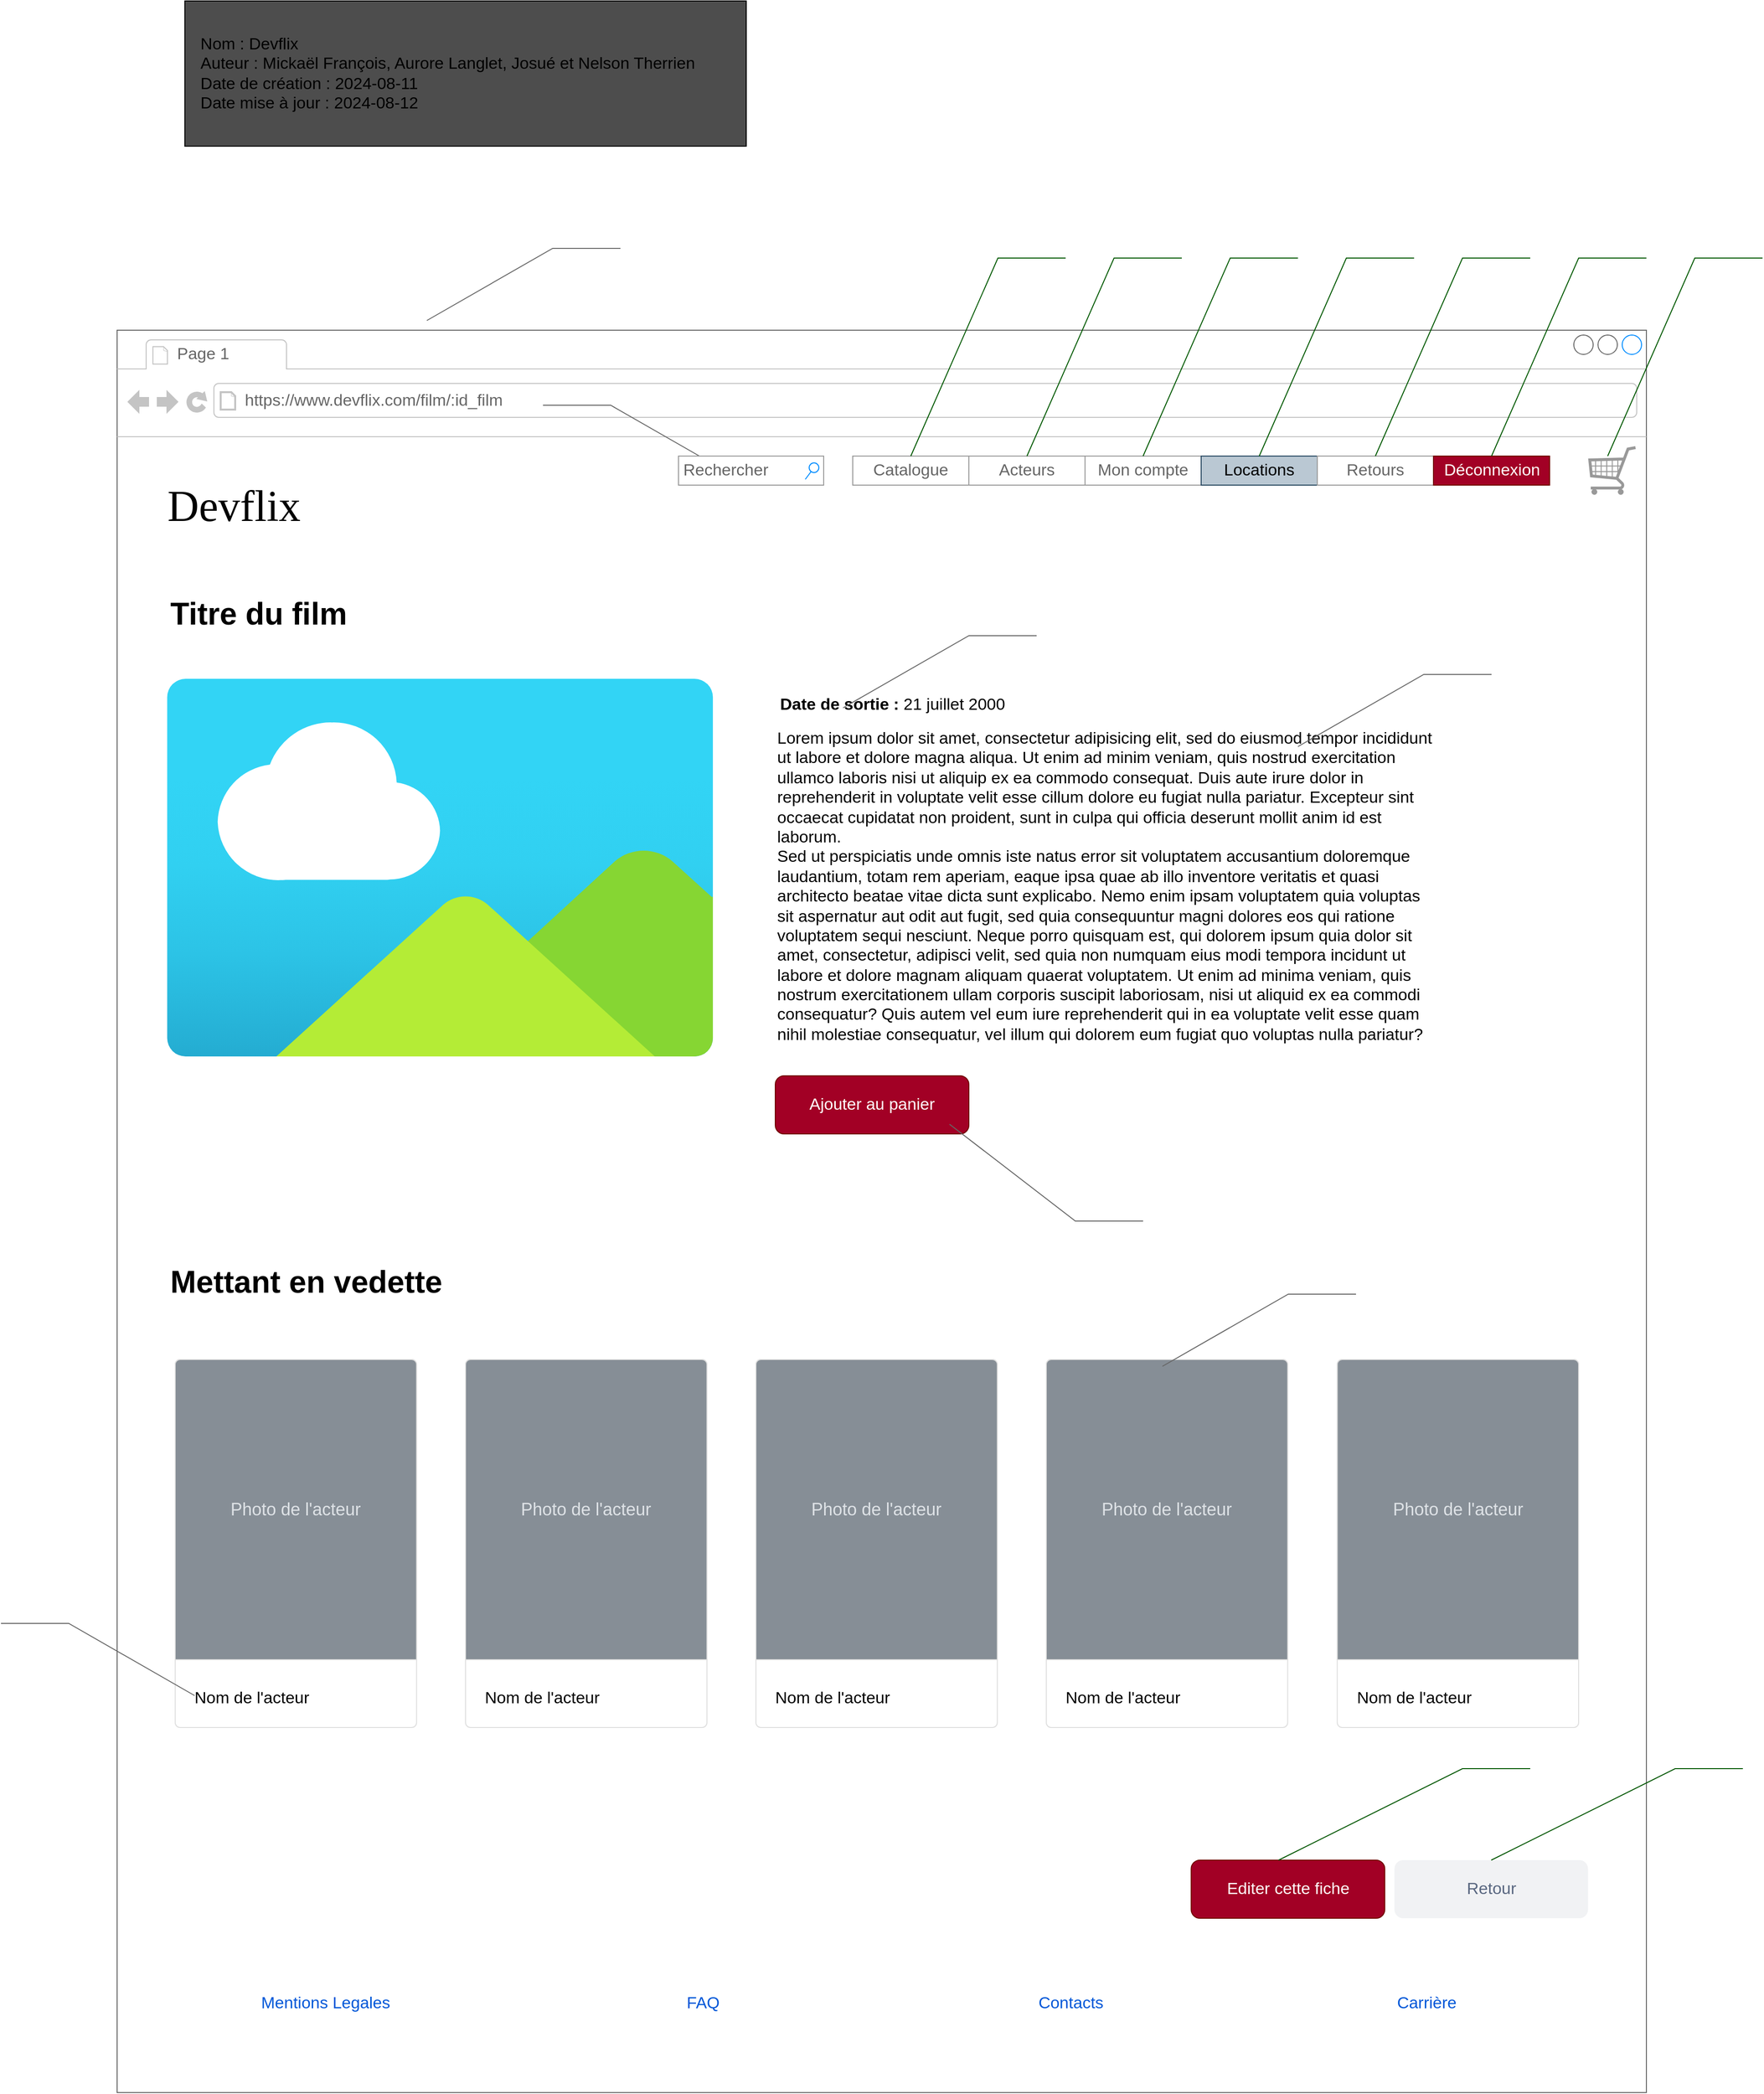 <mxfile version="24.7.5" pages="2">
  <diagram name="Page-1" id="uT7ag20r3KLy_L4_oFwH">
    <mxGraphModel dx="6068" dy="4372" grid="1" gridSize="10" guides="1" tooltips="1" connect="1" arrows="1" fold="1" page="1" pageScale="1" pageWidth="1600" pageHeight="900" math="0" shadow="0">
      <root>
        <mxCell id="0" />
        <mxCell id="1" parent="0" />
        <mxCell id="fGQScQyehzx7AfjfV5yT-2" value="" style="group;movable=0;resizable=0;rotatable=0;deletable=0;editable=0;locked=1;connectable=0;" parent="1" vertex="1" connectable="0">
          <mxGeometry x="-1590" y="-1790" width="1580" height="1820" as="geometry" />
        </mxCell>
        <mxCell id="fGQScQyehzx7AfjfV5yT-3" value="" style="strokeWidth=1;shadow=0;dashed=0;align=center;html=1;shape=mxgraph.mockup.containers.browserWindow;rSize=0;strokeColor=#666666;strokeColor2=#008cff;strokeColor3=#c4c4c4;mainText=,;recursiveResize=0;container=0;movable=0;resizable=0;rotatable=0;deletable=0;editable=0;locked=1;connectable=0;" parent="fGQScQyehzx7AfjfV5yT-2" vertex="1">
          <mxGeometry width="1580" height="1820" as="geometry" />
        </mxCell>
        <mxCell id="fGQScQyehzx7AfjfV5yT-4" value="Page 1" style="strokeWidth=1;shadow=0;dashed=0;align=center;html=1;shape=mxgraph.mockup.containers.anchor;fontSize=17;fontColor=#666666;align=left;whiteSpace=wrap;movable=0;resizable=0;rotatable=0;deletable=0;editable=0;locked=1;connectable=0;" parent="fGQScQyehzx7AfjfV5yT-2" vertex="1">
          <mxGeometry x="60" y="12" width="110" height="26" as="geometry" />
        </mxCell>
        <mxCell id="fGQScQyehzx7AfjfV5yT-5" value="https://www.devflix.com/film/:id_film" style="strokeWidth=1;shadow=0;dashed=0;align=center;html=1;shape=mxgraph.mockup.containers.anchor;rSize=0;fontSize=17;fontColor=#666666;align=left;movable=0;resizable=0;rotatable=0;deletable=0;editable=0;locked=1;connectable=0;" parent="fGQScQyehzx7AfjfV5yT-2" vertex="1">
          <mxGeometry x="130" y="60" width="340" height="26" as="geometry" />
        </mxCell>
        <mxCell id="s75OVl8xnLfWyIdULknL-17" value="Devflix" style="text;html=1;points=[];align=left;verticalAlign=top;spacingTop=-4;fontSize=45;fontFamily=Verdana;" parent="1" vertex="1">
          <mxGeometry x="-1540" y="-1638" width="340" height="50" as="geometry" />
        </mxCell>
        <mxCell id="s75OVl8xnLfWyIdULknL-25" value="&lt;span style=&quot;font-size: 32px;&quot;&gt;Titre du film&lt;/span&gt;" style="text;align=left;fontStyle=1;verticalAlign=middle;spacingLeft=3;spacingRight=3;strokeColor=none;rotatable=0;points=[[0,0.5],[1,0.5]];portConstraint=eastwest;html=1;fontSize=26;" parent="1" vertex="1">
          <mxGeometry x="-1540" y="-1510" width="230" height="26" as="geometry" />
        </mxCell>
        <mxCell id="s75OVl8xnLfWyIdULknL-26" value="" style="image;aspect=fixed;html=1;points=[];align=center;fontSize=12;image=img/lib/azure2/general/Image.svg;" parent="1" vertex="1">
          <mxGeometry x="-1540" y="-1430" width="567.27" height="390" as="geometry" />
        </mxCell>
        <mxCell id="JJF2EniJgYhxrIs0NutH-1" value="&lt;font style=&quot;font-size: 17px;&quot;&gt;Date de sortie : &lt;span style=&quot;font-weight: normal;&quot;&gt;21 juillet 2000&lt;/span&gt;&lt;/font&gt;" style="text;align=left;fontStyle=1;verticalAlign=middle;spacingLeft=3;spacingRight=3;strokeColor=none;rotatable=0;points=[[0,0.5],[1,0.5]];portConstraint=eastwest;html=1;fontSize=26;" parent="1" vertex="1">
          <mxGeometry x="-910" y="-1420" width="230" height="26" as="geometry" />
        </mxCell>
        <mxCell id="yxPJ0LeMhgXe0XGlXWoE-1" value="&lt;font style=&quot;font-size: 17px;&quot;&gt;Lorem ipsum dolor sit amet, consectetur adipisicing elit, sed do eiusmod tempor incididunt ut labore et dolore magna aliqua. Ut enim ad minim veniam, quis nostrud exercitation ullamco laboris nisi ut aliquip ex ea commodo consequat. Duis aute irure dolor in reprehenderit in voluptate velit esse cillum dolore eu fugiat nulla pariatur. Excepteur sint occaecat cupidatat non proident, sunt in culpa qui officia deserunt mollit anim id est laborum.&lt;br&gt;Sed ut perspiciatis unde omnis iste natus error sit voluptatem accusantium doloremque laudantium, totam rem aperiam, eaque ipsa quae ab illo inventore veritatis et quasi architecto beatae vitae dicta sunt explicabo. Nemo enim ipsam voluptatem quia voluptas sit aspernatur aut odit aut fugit, sed quia consequuntur magni dolores eos qui ratione voluptatem sequi nesciunt. Neque porro quisquam est, qui dolorem ipsum quia dolor sit amet, consectetur, adipisci velit, sed quia non numquam eius modi tempora incidunt ut labore et dolore magnam aliquam quaerat voluptatem. Ut enim ad minima veniam, quis nostrum exercitationem ullam corporis suscipit laboriosam, nisi ut aliquid ex ea commodi consequatur? Quis autem vel eum iure reprehenderit qui in ea voluptate velit esse quam nihil molestiae consequatur, vel illum qui dolorem eum fugiat quo voluptas nulla pariatur?&lt;/font&gt;" style="text;spacingTop=-5;whiteSpace=wrap;html=1;align=left;fontSize=12;fontFamily=Helvetica;fillColor=none;strokeColor=none;" parent="1" vertex="1">
          <mxGeometry x="-910" y="-1380" width="680" height="350" as="geometry" />
        </mxCell>
        <mxCell id="yxPJ0LeMhgXe0XGlXWoE-2" value="Nom de l&#39;acteur" style="html=1;shadow=0;dashed=0;shape=mxgraph.bootstrap.rrect;rSize=5;strokeColor=#DFDFDF;html=1;whiteSpace=wrap;fillColor=#ffffff;fontColor=#000000;verticalAlign=bottom;align=left;spacing=20;fontSize=17;aspect=fixed;" parent="1" vertex="1">
          <mxGeometry x="-1530" y="-727" width="249.38" height="380" as="geometry" />
        </mxCell>
        <mxCell id="yxPJ0LeMhgXe0XGlXWoE-3" value="Photo de l&#39;acteur" style="html=1;shadow=0;dashed=0;shape=mxgraph.bootstrap.topButton;rSize=5;perimeter=none;whiteSpace=wrap;fillColor=#868E96;strokeColor=#DFDFDF;fontColor=#DEE2E6;resizeWidth=1;fontSize=18;" parent="yxPJ0LeMhgXe0XGlXWoE-2" vertex="1">
          <mxGeometry width="249.38" height="310" relative="1" as="geometry" />
        </mxCell>
        <mxCell id="yxPJ0LeMhgXe0XGlXWoE-4" value="Nom de l&#39;acteur" style="html=1;shadow=0;dashed=0;shape=mxgraph.bootstrap.rrect;rSize=5;strokeColor=#DFDFDF;html=1;whiteSpace=wrap;fillColor=#ffffff;fontColor=#000000;verticalAlign=bottom;align=left;spacing=20;fontSize=17;aspect=fixed;" parent="1" vertex="1">
          <mxGeometry x="-1230" y="-727" width="249.38" height="380" as="geometry" />
        </mxCell>
        <mxCell id="yxPJ0LeMhgXe0XGlXWoE-5" value="Photo de l&#39;acteur" style="html=1;shadow=0;dashed=0;shape=mxgraph.bootstrap.topButton;rSize=5;perimeter=none;whiteSpace=wrap;fillColor=#868E96;strokeColor=#DFDFDF;fontColor=#DEE2E6;resizeWidth=1;fontSize=18;" parent="yxPJ0LeMhgXe0XGlXWoE-4" vertex="1">
          <mxGeometry width="249.38" height="310" relative="1" as="geometry" />
        </mxCell>
        <mxCell id="yxPJ0LeMhgXe0XGlXWoE-6" value="Nom de l&#39;acteur" style="html=1;shadow=0;dashed=0;shape=mxgraph.bootstrap.rrect;rSize=5;strokeColor=#DFDFDF;html=1;whiteSpace=wrap;fillColor=#ffffff;fontColor=#000000;verticalAlign=bottom;align=left;spacing=20;fontSize=17;aspect=fixed;" parent="1" vertex="1">
          <mxGeometry x="-930" y="-727" width="249.38" height="380" as="geometry" />
        </mxCell>
        <mxCell id="yxPJ0LeMhgXe0XGlXWoE-7" value="Photo de l&#39;acteur" style="html=1;shadow=0;dashed=0;shape=mxgraph.bootstrap.topButton;rSize=5;perimeter=none;whiteSpace=wrap;fillColor=#868E96;strokeColor=#DFDFDF;fontColor=#DEE2E6;resizeWidth=1;fontSize=18;" parent="yxPJ0LeMhgXe0XGlXWoE-6" vertex="1">
          <mxGeometry width="249.38" height="310" relative="1" as="geometry" />
        </mxCell>
        <mxCell id="yxPJ0LeMhgXe0XGlXWoE-8" value="Nom de l&#39;acteur" style="html=1;shadow=0;dashed=0;shape=mxgraph.bootstrap.rrect;rSize=5;strokeColor=#DFDFDF;html=1;whiteSpace=wrap;fillColor=#ffffff;fontColor=#000000;verticalAlign=bottom;align=left;spacing=20;fontSize=17;aspect=fixed;" parent="1" vertex="1">
          <mxGeometry x="-630" y="-727" width="249.38" height="380" as="geometry" />
        </mxCell>
        <mxCell id="yxPJ0LeMhgXe0XGlXWoE-9" value="Photo de l&#39;acteur" style="html=1;shadow=0;dashed=0;shape=mxgraph.bootstrap.topButton;rSize=5;perimeter=none;whiteSpace=wrap;fillColor=#868E96;strokeColor=#DFDFDF;fontColor=#DEE2E6;resizeWidth=1;fontSize=18;" parent="yxPJ0LeMhgXe0XGlXWoE-8" vertex="1">
          <mxGeometry width="249.38" height="310" relative="1" as="geometry" />
        </mxCell>
        <mxCell id="yxPJ0LeMhgXe0XGlXWoE-10" value="Nom de l&#39;acteur" style="html=1;shadow=0;dashed=0;shape=mxgraph.bootstrap.rrect;rSize=5;strokeColor=#DFDFDF;html=1;whiteSpace=wrap;fillColor=#ffffff;fontColor=#000000;verticalAlign=bottom;align=left;spacing=20;fontSize=17;aspect=fixed;" parent="1" vertex="1">
          <mxGeometry x="-329.38" y="-727" width="249.38" height="380" as="geometry" />
        </mxCell>
        <mxCell id="yxPJ0LeMhgXe0XGlXWoE-11" value="Photo de l&#39;acteur" style="html=1;shadow=0;dashed=0;shape=mxgraph.bootstrap.topButton;rSize=5;perimeter=none;whiteSpace=wrap;fillColor=#868E96;strokeColor=#DFDFDF;fontColor=#DEE2E6;resizeWidth=1;fontSize=18;" parent="yxPJ0LeMhgXe0XGlXWoE-10" vertex="1">
          <mxGeometry width="249.38" height="310" relative="1" as="geometry" />
        </mxCell>
        <mxCell id="yxPJ0LeMhgXe0XGlXWoE-12" value="&lt;span style=&quot;font-size: 32px;&quot;&gt;Mettant en vedette&lt;/span&gt;" style="text;align=left;fontStyle=1;verticalAlign=middle;spacingLeft=3;spacingRight=3;strokeColor=none;rotatable=0;points=[[0,0.5],[1,0.5]];portConstraint=eastwest;html=1;fontSize=26;" parent="1" vertex="1">
          <mxGeometry x="-1540" y="-820" width="320" height="26" as="geometry" />
        </mxCell>
        <mxCell id="yxPJ0LeMhgXe0XGlXWoE-13" value="&lt;font color=&quot;#ffffff&quot;&gt;C6&lt;/font&gt;" style="strokeWidth=1;shadow=0;dashed=0;align=center;html=1;shape=mxgraph.mockup.text.callout;linkText=;textSize=17;textColor=#666666;callDir=NW;callStyle=line;fontSize=17;fontColor=#666666;align=left;verticalAlign=top;strokeColor=#666666;" parent="1" vertex="1">
          <mxGeometry x="-1150" y="-1738" width="200" height="100" as="geometry" />
        </mxCell>
        <mxCell id="yxPJ0LeMhgXe0XGlXWoE-14" value="&lt;font color=&quot;#ffffff&quot;&gt;C3&lt;/font&gt;" style="strokeWidth=1;shadow=0;dashed=0;align=center;html=1;shape=mxgraph.mockup.text.callout;linkText=;textSize=17;textColor=#666666;callDir=NE;callStyle=line;fontSize=17;fontColor=#666666;align=right;verticalAlign=top;strokeColor=#666666;" parent="1" vertex="1">
          <mxGeometry x="-1270" y="-1900" width="200" height="100" as="geometry" />
        </mxCell>
        <mxCell id="yxPJ0LeMhgXe0XGlXWoE-15" value="&lt;font color=&quot;#ffffff&quot;&gt;C3&lt;/font&gt;" style="strokeWidth=1;shadow=0;dashed=0;align=center;html=1;shape=mxgraph.mockup.text.callout;linkText=;textSize=17;textColor=#666666;callDir=NE;callStyle=line;fontSize=17;fontColor=#666666;align=right;verticalAlign=top;strokeColor=#666666;" parent="1" vertex="1">
          <mxGeometry x="-840" y="-1500" width="200" height="100" as="geometry" />
        </mxCell>
        <mxCell id="yxPJ0LeMhgXe0XGlXWoE-16" value="&lt;font color=&quot;#ffffff&quot;&gt;C3&lt;/font&gt;" style="strokeWidth=1;shadow=0;dashed=0;align=center;html=1;shape=mxgraph.mockup.text.callout;linkText=;textSize=17;textColor=#666666;callDir=NE;callStyle=line;fontSize=17;fontColor=#666666;align=right;verticalAlign=top;strokeColor=#666666;" parent="1" vertex="1">
          <mxGeometry x="-370" y="-1460" width="200" height="100" as="geometry" />
        </mxCell>
        <mxCell id="yxPJ0LeMhgXe0XGlXWoE-17" value="&lt;font color=&quot;#ffffff&quot;&gt;C3&lt;/font&gt;" style="strokeWidth=1;shadow=0;dashed=0;align=center;html=1;shape=mxgraph.mockup.text.callout;linkText=;textSize=17;textColor=#666666;callDir=NE;callStyle=line;fontSize=17;fontColor=#666666;align=right;verticalAlign=top;strokeColor=#666666;" parent="1" vertex="1">
          <mxGeometry x="-510" y="-820" width="200" height="100" as="geometry" />
        </mxCell>
        <mxCell id="yxPJ0LeMhgXe0XGlXWoE-18" value="&lt;font color=&quot;#ffffff&quot;&gt;C4&lt;/font&gt;" style="strokeWidth=1;shadow=0;dashed=0;align=center;html=1;shape=mxgraph.mockup.text.callout;linkText=;textSize=17;textColor=#666666;callDir=NW;callStyle=line;fontSize=17;fontColor=#666666;align=left;verticalAlign=top;strokeColor=#666666;" parent="1" vertex="1">
          <mxGeometry x="-1710" y="-480" width="200" height="100" as="geometry" />
        </mxCell>
        <mxCell id="yxPJ0LeMhgXe0XGlXWoE-19" value="Mentions Legales" style="fillColor=none;strokeColor=none;html=1;fontColor=#0057D8;align=center;verticalAlign=middle;fontStyle=0;fontSize=17;" parent="1" vertex="1">
          <mxGeometry x="-1500.31" y="-100" width="250" height="75" as="geometry" />
        </mxCell>
        <mxCell id="yxPJ0LeMhgXe0XGlXWoE-20" value="FAQ" style="fillColor=none;strokeColor=none;html=1;fontColor=#0057D8;align=center;verticalAlign=middle;fontStyle=0;fontSize=17;fontFamily=Helvetica;" parent="1" vertex="1">
          <mxGeometry x="-1110.31" y="-100" width="250" height="75" as="geometry" />
        </mxCell>
        <mxCell id="yxPJ0LeMhgXe0XGlXWoE-21" value="Contacts" style="fillColor=none;strokeColor=none;html=1;fontColor=#0057D8;align=center;verticalAlign=middle;fontStyle=0;fontSize=17;fontFamily=Helvetica;" parent="1" vertex="1">
          <mxGeometry x="-730.31" y="-100" width="250" height="75" as="geometry" />
        </mxCell>
        <mxCell id="yxPJ0LeMhgXe0XGlXWoE-22" value="Carrière&amp;nbsp;" style="fillColor=none;strokeColor=none;html=1;fontColor=#0057D8;align=center;verticalAlign=middle;fontStyle=0;fontSize=17;fontFamily=Helvetica;" parent="1" vertex="1">
          <mxGeometry x="-360.31" y="-100" width="250" height="75" as="geometry" />
        </mxCell>
        <mxCell id="yxPJ0LeMhgXe0XGlXWoE-23" value="Retour" style="rounded=1;fillColor=#F1F2F4;strokeColor=none;html=1;whiteSpace=wrap;fontColor=#596780;align=center;verticalAlign=middle;fontStyle=0;fontSize=17;sketch=0;fontFamily=Helvetica;" parent="1" vertex="1">
          <mxGeometry x="-270.31" y="-210" width="200" height="60" as="geometry" />
        </mxCell>
        <mxCell id="yxPJ0LeMhgXe0XGlXWoE-24" value="Editer cette fiche" style="rounded=1;fillColor=#a20025;strokeColor=#6F0000;html=1;whiteSpace=wrap;fontColor=#ffffff;align=center;verticalAlign=middle;fontStyle=0;fontSize=17;sketch=0;fontFamily=Helvetica;" parent="1" vertex="1">
          <mxGeometry x="-480.31" y="-210" width="200" height="60" as="geometry" />
        </mxCell>
        <mxCell id="yxPJ0LeMhgXe0XGlXWoE-25" value="C8" style="strokeWidth=1;shadow=0;dashed=0;align=center;html=1;shape=mxgraph.mockup.text.callout;linkText=;textSize=17;textColor=#666666;callDir=NE;callStyle=line;fontSize=17;align=right;verticalAlign=top;strokeColor=#005700;fillColor=#008a00;fontColor=#ffffff;" parent="1" vertex="1">
          <mxGeometry x="-170.31" y="-330" width="260" height="120" as="geometry" />
        </mxCell>
        <mxCell id="yxPJ0LeMhgXe0XGlXWoE-26" value="C34" style="strokeWidth=1;shadow=0;dashed=0;align=center;html=1;shape=mxgraph.mockup.text.callout;linkText=;textSize=17;textColor=#666666;callDir=NE;callStyle=line;fontSize=17;align=right;verticalAlign=top;strokeColor=#005700;fillColor=#008a00;fontColor=#ffffff;" parent="1" vertex="1">
          <mxGeometry x="-390" y="-330" width="260" height="120" as="geometry" />
        </mxCell>
        <mxCell id="yxPJ0LeMhgXe0XGlXWoE-27" value="Ajouter au panier" style="rounded=1;fillColor=#a20025;strokeColor=#6F0000;html=1;whiteSpace=wrap;fontColor=#ffffff;align=center;verticalAlign=middle;fontStyle=0;fontSize=17;sketch=0;fontFamily=Helvetica;" parent="1" vertex="1">
          <mxGeometry x="-910.0" y="-1020" width="200" height="60" as="geometry" />
        </mxCell>
        <mxCell id="yxPJ0LeMhgXe0XGlXWoE-30" value="&lt;font color=&quot;#ffffff&quot;&gt;C5&lt;/font&gt;" style="strokeWidth=1;shadow=0;dashed=0;align=center;html=1;shape=mxgraph.mockup.text.callout;linkText=;textSize=17;textColor=#666666;callDir=SE;callStyle=line;fontSize=17;fontColor=#666666;align=right;verticalAlign=bottom;strokeColor=#666666;" parent="1" vertex="1">
          <mxGeometry x="-730" y="-970" width="200" height="100" as="geometry" />
        </mxCell>
        <mxCell id="SGTG4hCwak-cN8688K8G-1" value="&lt;span style=&quot;font-size: 17px;&quot;&gt;&amp;nbsp; &amp;nbsp;Nom : Devflix&lt;/span&gt;&lt;br style=&quot;font-size: 17px;&quot;&gt;&lt;span style=&quot;font-size: 17px;&quot;&gt;&amp;nbsp; &amp;nbsp;Auteur : Mickaël François, Aurore Langlet, Josué et Nelson Therrien&lt;/span&gt;&lt;br style=&quot;font-size: 17px;&quot;&gt;&lt;span style=&quot;font-size: 17px;&quot;&gt;&amp;nbsp; &amp;nbsp;Date de création : 2024-08-11&lt;/span&gt;&lt;br style=&quot;font-size: 17px;&quot;&gt;&lt;span style=&quot;font-size: 17px;&quot;&gt;&amp;nbsp; &amp;nbsp;Date mise à jour : 2024-08-12&amp;nbsp; &amp;nbsp; &amp;nbsp; &amp;nbsp; &amp;nbsp; &amp;nbsp; &amp;nbsp; &amp;nbsp; &amp;nbsp; &amp;nbsp; &amp;nbsp; &amp;nbsp; &amp;nbsp; &amp;nbsp; &amp;nbsp; &amp;nbsp; &amp;nbsp; &amp;nbsp; &amp;nbsp; &amp;nbsp; &amp;nbsp; &amp;nbsp; &amp;nbsp; &amp;nbsp; &amp;nbsp; &amp;nbsp; &amp;nbsp; &amp;nbsp; &amp;nbsp; &amp;nbsp; &amp;nbsp; &amp;nbsp; &amp;nbsp; &amp;nbsp; &amp;nbsp;&lt;/span&gt;" style="rounded=0;whiteSpace=wrap;html=1;align=left;fillColor=#4D4D4D;strokeColor=#000000;" vertex="1" parent="1">
          <mxGeometry x="-1520" y="-2130" width="580" height="150" as="geometry" />
        </mxCell>
        <mxCell id="SGTG4hCwak-cN8688K8G-2" value="&lt;font style=&quot;font-size: 17px;&quot;&gt;Rechercher&lt;/font&gt;" style="strokeWidth=1;shadow=0;dashed=0;align=center;html=1;shape=mxgraph.mockup.forms.searchBox;strokeColor=#999999;mainText=;strokeColor2=#008cff;fontColor=#666666;fontSize=17;align=left;spacingLeft=3;whiteSpace=wrap;" vertex="1" parent="1">
          <mxGeometry x="-1010" y="-1660" width="150" height="30" as="geometry" />
        </mxCell>
        <mxCell id="SGTG4hCwak-cN8688K8G-3" value="" style="group;movable=1;resizable=1;rotatable=1;deletable=1;editable=1;locked=0;connectable=1;" vertex="1" connectable="0" parent="1">
          <mxGeometry x="-830" y="-1890" width="930" height="280" as="geometry" />
        </mxCell>
        <mxCell id="SGTG4hCwak-cN8688K8G-4" value="" style="swimlane;shape=mxgraph.bootstrap.anchor;strokeColor=#999999;fillColor=#ffffff;fontColor=#666666;childLayout=stackLayout;horizontal=0;startSize=0;horizontalStack=1;resizeParent=1;resizeParentMax=0;resizeLast=0;collapsible=0;marginBottom=0;whiteSpace=wrap;html=1;" vertex="1" parent="SGTG4hCwak-cN8688K8G-3">
          <mxGeometry y="230" width="720" height="30" as="geometry" />
        </mxCell>
        <mxCell id="SGTG4hCwak-cN8688K8G-5" value="Catalogue" style="text;strokeColor=inherit;align=center;verticalAlign=middle;spacingLeft=10;spacingRight=10;overflow=hidden;points=[[0,0.5],[1,0.5]];portConstraint=eastwest;rotatable=0;whiteSpace=wrap;html=1;fillColor=inherit;fontColor=inherit;fontSize=17;" vertex="1" parent="SGTG4hCwak-cN8688K8G-4">
          <mxGeometry width="120" height="30" as="geometry" />
        </mxCell>
        <mxCell id="SGTG4hCwak-cN8688K8G-6" value="Acteurs" style="text;strokeColor=inherit;align=center;verticalAlign=middle;spacingLeft=10;spacingRight=10;overflow=hidden;points=[[0,0.5],[1,0.5]];portConstraint=eastwest;rotatable=0;whiteSpace=wrap;html=1;fillColor=inherit;fontColor=inherit;fontSize=17;" vertex="1" parent="SGTG4hCwak-cN8688K8G-4">
          <mxGeometry x="120" width="120" height="30" as="geometry" />
        </mxCell>
        <mxCell id="SGTG4hCwak-cN8688K8G-7" value="Mon compte" style="text;strokeColor=inherit;align=center;verticalAlign=middle;spacingLeft=10;spacingRight=10;overflow=hidden;points=[[0,0.5],[1,0.5]];portConstraint=eastwest;rotatable=0;whiteSpace=wrap;html=1;fillColor=inherit;fontColor=inherit;fontSize=17;" vertex="1" parent="SGTG4hCwak-cN8688K8G-4">
          <mxGeometry x="240" width="120" height="30" as="geometry" />
        </mxCell>
        <mxCell id="SGTG4hCwak-cN8688K8G-8" value="Locations" style="text;strokeColor=#23445d;align=center;verticalAlign=middle;spacingLeft=10;spacingRight=10;overflow=hidden;points=[[0,0.5],[1,0.5]];portConstraint=eastwest;rotatable=0;whiteSpace=wrap;html=1;fillColor=#bac8d3;fontSize=17;" vertex="1" parent="SGTG4hCwak-cN8688K8G-4">
          <mxGeometry x="360" width="120" height="30" as="geometry" />
        </mxCell>
        <mxCell id="SGTG4hCwak-cN8688K8G-9" value="Retours" style="text;strokeColor=inherit;align=center;verticalAlign=middle;spacingLeft=10;spacingRight=10;overflow=hidden;points=[[0,0.5],[1,0.5]];portConstraint=eastwest;rotatable=0;whiteSpace=wrap;html=1;fillColor=inherit;fontColor=inherit;fontSize=17;" vertex="1" parent="SGTG4hCwak-cN8688K8G-4">
          <mxGeometry x="480" width="120" height="30" as="geometry" />
        </mxCell>
        <mxCell id="SGTG4hCwak-cN8688K8G-10" value="Déconnexion&amp;nbsp;" style="text;strokeColor=#6F0000;align=center;verticalAlign=middle;spacingLeft=10;spacingRight=10;overflow=hidden;points=[[0,0.5],[1,0.5]];portConstraint=eastwest;rotatable=0;whiteSpace=wrap;html=1;fillColor=#a20025;fontColor=#ffffff;fontSize=17;" vertex="1" parent="SGTG4hCwak-cN8688K8G-4">
          <mxGeometry x="600" width="120" height="30" as="geometry" />
        </mxCell>
        <mxCell id="SGTG4hCwak-cN8688K8G-11" value="C4" style="strokeWidth=1;shadow=0;dashed=0;align=center;html=1;shape=mxgraph.mockup.text.callout;linkText=;textSize=17;textColor=#666666;callDir=NE;callStyle=line;fontSize=17;align=right;verticalAlign=top;strokeColor=#005700;fillColor=#008a00;fontColor=#ffffff;" vertex="1" parent="SGTG4hCwak-cN8688K8G-3">
          <mxGeometry x="180" width="160" height="230" as="geometry" />
        </mxCell>
        <mxCell id="SGTG4hCwak-cN8688K8G-12" value="C1" style="strokeWidth=1;shadow=0;dashed=0;align=center;html=1;shape=mxgraph.mockup.text.callout;linkText=;textSize=17;textColor=#666666;callDir=NE;callStyle=line;fontSize=17;align=right;verticalAlign=top;strokeColor=#005700;fillColor=#008a00;fontColor=#ffffff;" vertex="1" parent="SGTG4hCwak-cN8688K8G-3">
          <mxGeometry x="60" width="160" height="230" as="geometry" />
        </mxCell>
        <mxCell id="SGTG4hCwak-cN8688K8G-13" value="C17" style="strokeWidth=1;shadow=0;dashed=0;align=center;html=1;shape=mxgraph.mockup.text.callout;linkText=;textSize=17;textColor=#666666;callDir=NE;callStyle=line;fontSize=17;align=right;verticalAlign=top;strokeColor=#005700;fillColor=#008a00;fontColor=#ffffff;" vertex="1" parent="SGTG4hCwak-cN8688K8G-3">
          <mxGeometry x="300" width="160" height="230" as="geometry" />
        </mxCell>
        <mxCell id="SGTG4hCwak-cN8688K8G-14" value="C19" style="strokeWidth=1;shadow=0;dashed=0;align=center;html=1;shape=mxgraph.mockup.text.callout;linkText=;textSize=17;textColor=#666666;callDir=NE;callStyle=line;fontSize=17;align=right;verticalAlign=top;strokeColor=#005700;fillColor=#008a00;fontColor=#ffffff;" vertex="1" parent="SGTG4hCwak-cN8688K8G-3">
          <mxGeometry x="420" width="160" height="230" as="geometry" />
        </mxCell>
        <mxCell id="SGTG4hCwak-cN8688K8G-15" value="" style="verticalLabelPosition=bottom;shadow=0;dashed=0;align=center;html=1;verticalAlign=top;strokeWidth=1;shape=mxgraph.mockup.misc.shoppingCart;strokeColor=#999999;" vertex="1" parent="SGTG4hCwak-cN8688K8G-3">
          <mxGeometry x="760" y="220" width="50" height="50" as="geometry" />
        </mxCell>
        <mxCell id="SGTG4hCwak-cN8688K8G-16" value="C55" style="strokeWidth=1;shadow=0;dashed=0;align=center;html=1;shape=mxgraph.mockup.text.callout;linkText=;textSize=17;textColor=#666666;callDir=NE;callStyle=line;fontSize=17;align=right;verticalAlign=top;strokeColor=#005700;fillColor=#008a00;fontColor=#ffffff;" vertex="1" parent="SGTG4hCwak-cN8688K8G-3">
          <mxGeometry x="540" width="160" height="230" as="geometry" />
        </mxCell>
        <mxCell id="SGTG4hCwak-cN8688K8G-17" value="C46" style="strokeWidth=1;shadow=0;dashed=0;align=center;html=1;shape=mxgraph.mockup.text.callout;linkText=;textSize=17;textColor=#666666;callDir=NE;callStyle=line;fontSize=17;align=right;verticalAlign=top;strokeColor=#005700;fillColor=#008a00;fontColor=#ffffff;" vertex="1" parent="SGTG4hCwak-cN8688K8G-3">
          <mxGeometry x="660" width="160" height="230" as="geometry" />
        </mxCell>
        <mxCell id="SGTG4hCwak-cN8688K8G-18" value="C9" style="strokeWidth=1;shadow=0;dashed=0;align=center;html=1;shape=mxgraph.mockup.text.callout;linkText=;textSize=17;textColor=#666666;callDir=NE;callStyle=line;fontSize=17;align=right;verticalAlign=top;strokeColor=#005700;fillColor=#008a00;fontColor=#ffffff;container=0;" vertex="1" parent="SGTG4hCwak-cN8688K8G-3">
          <mxGeometry x="780" width="160" height="230" as="geometry" />
        </mxCell>
      </root>
    </mxGraphModel>
  </diagram>
  <diagram id="43ZVMdml4FpRxTEiV35G" name="Page-2">
    <mxGraphModel dx="3990" dy="4093" grid="1" gridSize="10" guides="1" tooltips="1" connect="1" arrows="1" fold="1" page="1" pageScale="1" pageWidth="1600" pageHeight="900" math="0" shadow="0">
      <root>
        <mxCell id="0" />
        <mxCell id="1" parent="0" />
        <mxCell id="3TLTC2sT0iKyGV7Vs5NB-1" value="" style="strokeWidth=1;shadow=0;dashed=0;align=center;html=1;shape=mxgraph.mockup.containers.browserWindow;rSize=0;strokeColor=#666666;strokeColor2=#008cff;strokeColor3=#c4c4c4;mainText=,;recursiveResize=0;container=0;movable=0;resizable=0;rotatable=0;deletable=0;editable=0;locked=1;connectable=0;" vertex="1" parent="1">
          <mxGeometry x="-1430" y="-1690" width="1580" height="1820" as="geometry" />
        </mxCell>
        <mxCell id="3TLTC2sT0iKyGV7Vs5NB-2" value="Devflix" style="text;html=1;points=[];align=left;verticalAlign=top;spacingTop=-4;fontSize=45;fontFamily=Verdana;" vertex="1" parent="1">
          <mxGeometry x="-1380" y="-1540" width="340" height="50" as="geometry" />
        </mxCell>
        <mxCell id="3TLTC2sT0iKyGV7Vs5NB-3" value="Page 1" style="strokeWidth=1;shadow=0;dashed=0;align=center;html=1;shape=mxgraph.mockup.containers.anchor;fontSize=17;fontColor=#666666;align=left;whiteSpace=wrap;" vertex="1" parent="1">
          <mxGeometry x="-1370" y="-1678" width="110" height="26" as="geometry" />
        </mxCell>
        <mxCell id="3TLTC2sT0iKyGV7Vs5NB-4" value="https://www.devflix.com/acteur/:id_acteur" style="strokeWidth=1;shadow=0;dashed=0;align=center;html=1;shape=mxgraph.mockup.containers.anchor;rSize=0;fontSize=17;fontColor=#666666;align=left;" vertex="1" parent="1">
          <mxGeometry x="-1300" y="-1630" width="250" height="26" as="geometry" />
        </mxCell>
        <mxCell id="3TLTC2sT0iKyGV7Vs5NB-5" value="Texte régulier" style="strokeWidth=1;shadow=0;dashed=0;align=left;html=1;shape=mxgraph.mockup.text.callout;linkText=;textSize=17;textColor=#666666;callDir=SE;callStyle=line;fontSize=17;fontColor=#ffffff;align=right;verticalAlign=bottom;strokeColor=#001DBC;fontFamily=Helvetica;fillColor=#0050ef;" vertex="1" parent="1">
          <mxGeometry x="-170" y="-1050" width="480" height="120" as="geometry" />
        </mxCell>
        <mxCell id="3TLTC2sT0iKyGV7Vs5NB-6" value="Mentions Legales" style="fillColor=none;strokeColor=none;html=1;fontColor=#0057D8;align=center;verticalAlign=middle;fontStyle=0;fontSize=17;" vertex="1" parent="1">
          <mxGeometry x="-1335" y="50" width="250" height="75" as="geometry" />
        </mxCell>
        <mxCell id="3TLTC2sT0iKyGV7Vs5NB-7" value="FAQ" style="fillColor=none;strokeColor=none;html=1;fontColor=#0057D8;align=center;verticalAlign=middle;fontStyle=0;fontSize=17;fontFamily=Helvetica;" vertex="1" parent="1">
          <mxGeometry x="-945" y="50" width="250" height="75" as="geometry" />
        </mxCell>
        <mxCell id="3TLTC2sT0iKyGV7Vs5NB-8" value="Contacts" style="fillColor=none;strokeColor=none;html=1;fontColor=#0057D8;align=center;verticalAlign=middle;fontStyle=0;fontSize=17;fontFamily=Helvetica;" vertex="1" parent="1">
          <mxGeometry x="-565" y="50" width="250" height="75" as="geometry" />
        </mxCell>
        <mxCell id="3TLTC2sT0iKyGV7Vs5NB-9" value="Carrière&amp;nbsp;" style="fillColor=none;strokeColor=none;html=1;fontColor=#0057D8;align=center;verticalAlign=middle;fontStyle=0;fontSize=17;fontFamily=Helvetica;" vertex="1" parent="1">
          <mxGeometry x="-195" y="50" width="250" height="75" as="geometry" />
        </mxCell>
        <mxCell id="3TLTC2sT0iKyGV7Vs5NB-10" value="Retour" style="rounded=1;fillColor=#F1F2F4;strokeColor=none;html=1;whiteSpace=wrap;fontColor=#596780;align=center;verticalAlign=middle;fontStyle=0;fontSize=17;sketch=0;fontFamily=Helvetica;" vertex="1" parent="1">
          <mxGeometry x="-70" y="-20" width="200" height="60" as="geometry" />
        </mxCell>
        <mxCell id="3TLTC2sT0iKyGV7Vs5NB-11" value="Editer cette fiche" style="rounded=1;fillColor=#a20025;strokeColor=#6F0000;html=1;whiteSpace=wrap;fontColor=#ffffff;align=center;verticalAlign=middle;fontStyle=0;fontSize=17;sketch=0;fontFamily=Helvetica;" vertex="1" parent="1">
          <mxGeometry x="-280" y="-20" width="200" height="60" as="geometry" />
        </mxCell>
        <mxCell id="3TLTC2sT0iKyGV7Vs5NB-12" value="" style="shape=mxgraph.mockup.containers.marginRect;rectMarginTop=10;strokeColor=#666666;strokeWidth=8;rounded=1;arcSize=5;recursiveResize=0;html=1;whiteSpace=wrap;" vertex="1" parent="1">
          <mxGeometry x="-1420" y="-600" width="1560" height="540" as="geometry" />
        </mxCell>
        <mxCell id="3TLTC2sT0iKyGV7Vs5NB-13" value="Section" style="shape=rect;strokeColor=#3700CC;fillColor=#6a00ff;strokeWidth=1;dashed=0;rounded=1;arcSize=20;fontSize=22;spacing=2;spacingTop=-2;align=left;autosize=1;spacingLeft=4;resizeWidth=0;resizeHeight=0;perimeter=none;html=1;whiteSpace=wrap;fontColor=#ffffff;" vertex="1" parent="3TLTC2sT0iKyGV7Vs5NB-12">
          <mxGeometry x="10" width="100" height="40" as="geometry" />
        </mxCell>
        <mxCell id="3TLTC2sT0iKyGV7Vs5NB-14" value="Nom, genre, realisateur" style="html=1;shadow=0;dashed=0;shape=mxgraph.bootstrap.rrect;rSize=5;strokeColor=#DFDFDF;html=1;whiteSpace=wrap;fillColor=#ffffff;fontColor=#000000;verticalAlign=bottom;align=left;spacing=20;fontSize=20;" vertex="1" parent="3TLTC2sT0iKyGV7Vs5NB-12">
          <mxGeometry x="30" y="70" width="290" height="380" as="geometry" />
        </mxCell>
        <mxCell id="3TLTC2sT0iKyGV7Vs5NB-15" value="Affiche du film" style="html=1;shadow=0;dashed=0;shape=mxgraph.bootstrap.topButton;rSize=5;perimeter=none;whiteSpace=wrap;fillColor=#868E96;strokeColor=#DFDFDF;fontColor=#DEE2E6;resizeWidth=1;fontSize=20;" vertex="1" parent="3TLTC2sT0iKyGV7Vs5NB-14">
          <mxGeometry width="290" height="290" relative="1" as="geometry" />
        </mxCell>
        <mxCell id="3TLTC2sT0iKyGV7Vs5NB-16" value="Nom, genre, realisateur" style="html=1;shadow=0;dashed=0;shape=mxgraph.bootstrap.rrect;rSize=5;strokeColor=#DFDFDF;html=1;whiteSpace=wrap;fillColor=#ffffff;fontColor=#000000;verticalAlign=bottom;align=left;spacing=20;fontSize=20;" vertex="1" parent="3TLTC2sT0iKyGV7Vs5NB-12">
          <mxGeometry x="370" y="70" width="290" height="380" as="geometry" />
        </mxCell>
        <mxCell id="3TLTC2sT0iKyGV7Vs5NB-17" value="Affiche du film" style="html=1;shadow=0;dashed=0;shape=mxgraph.bootstrap.topButton;rSize=5;perimeter=none;whiteSpace=wrap;fillColor=#868E96;strokeColor=#DFDFDF;fontColor=#DEE2E6;resizeWidth=1;fontSize=20;" vertex="1" parent="3TLTC2sT0iKyGV7Vs5NB-16">
          <mxGeometry width="290" height="290" relative="1" as="geometry" />
        </mxCell>
        <mxCell id="3TLTC2sT0iKyGV7Vs5NB-18" value="Nom, genre, r" style="html=1;shadow=0;dashed=0;shape=mxgraph.bootstrap.rrect;rSize=5;strokeColor=#DFDFDF;html=1;whiteSpace=wrap;fillColor=#ffffff;fontColor=#000000;verticalAlign=bottom;align=left;spacing=20;fontSize=20;" vertex="1" parent="3TLTC2sT0iKyGV7Vs5NB-12">
          <mxGeometry x="1390" y="70" width="170" height="380" as="geometry" />
        </mxCell>
        <mxCell id="3TLTC2sT0iKyGV7Vs5NB-19" value="&amp;nbsp; &amp;nbsp; &amp;nbsp; &amp;nbsp; &amp;nbsp; &amp;nbsp; Affiche du" style="html=1;shadow=0;dashed=0;shape=mxgraph.bootstrap.topButton;rSize=5;perimeter=none;whiteSpace=wrap;fillColor=#868E96;strokeColor=#DFDFDF;fontColor=#DEE2E6;resizeWidth=1;fontSize=20;" vertex="1" parent="3TLTC2sT0iKyGV7Vs5NB-18">
          <mxGeometry width="170.0" height="290" relative="1" as="geometry" />
        </mxCell>
        <mxCell id="3TLTC2sT0iKyGV7Vs5NB-20" value="Nom, genre, realisateur" style="html=1;shadow=0;dashed=0;shape=mxgraph.bootstrap.rrect;rSize=5;strokeColor=#DFDFDF;html=1;whiteSpace=wrap;fillColor=#ffffff;fontColor=#000000;verticalAlign=bottom;align=left;spacing=20;fontSize=20;" vertex="1" parent="3TLTC2sT0iKyGV7Vs5NB-12">
          <mxGeometry x="710" y="70" width="290" height="380" as="geometry" />
        </mxCell>
        <mxCell id="3TLTC2sT0iKyGV7Vs5NB-21" value="Affiche du film" style="html=1;shadow=0;dashed=0;shape=mxgraph.bootstrap.topButton;rSize=5;perimeter=none;whiteSpace=wrap;fillColor=#868E96;strokeColor=#DFDFDF;fontColor=#DEE2E6;resizeWidth=1;fontSize=20;" vertex="1" parent="3TLTC2sT0iKyGV7Vs5NB-20">
          <mxGeometry width="290" height="290" relative="1" as="geometry" />
        </mxCell>
        <mxCell id="3TLTC2sT0iKyGV7Vs5NB-22" value="Nom, genre, realisateur" style="html=1;shadow=0;dashed=0;shape=mxgraph.bootstrap.rrect;rSize=5;strokeColor=#DFDFDF;html=1;whiteSpace=wrap;fillColor=#ffffff;fontColor=#000000;verticalAlign=bottom;align=left;spacing=20;fontSize=20;" vertex="1" parent="3TLTC2sT0iKyGV7Vs5NB-12">
          <mxGeometry x="1050" y="70" width="290" height="380" as="geometry" />
        </mxCell>
        <mxCell id="3TLTC2sT0iKyGV7Vs5NB-23" value="Affiche du film" style="html=1;shadow=0;dashed=0;shape=mxgraph.bootstrap.topButton;rSize=5;perimeter=none;whiteSpace=wrap;fillColor=#868E96;strokeColor=#DFDFDF;fontColor=#DEE2E6;resizeWidth=1;fontSize=20;" vertex="1" parent="3TLTC2sT0iKyGV7Vs5NB-22">
          <mxGeometry width="290" height="290" relative="1" as="geometry" />
        </mxCell>
        <mxCell id="3TLTC2sT0iKyGV7Vs5NB-24" value="" style="verticalLabelPosition=bottom;shadow=0;dashed=0;align=center;html=1;verticalAlign=top;strokeWidth=1;shape=mxgraph.mockup.navigation.scrollBar;strokeColor=#999999;barPos=20;fillColor2=#99ddff;strokeColor2=none;" vertex="1" parent="3TLTC2sT0iKyGV7Vs5NB-12">
          <mxGeometry x="30" y="490" width="1510" height="151" as="geometry" />
        </mxCell>
        <mxCell id="3TLTC2sT0iKyGV7Vs5NB-25" value="C8" style="strokeWidth=1;shadow=0;dashed=0;align=center;html=1;shape=mxgraph.mockup.text.callout;linkText=;textSize=17;textColor=#666666;callDir=NE;callStyle=line;fontSize=17;align=right;verticalAlign=top;strokeColor=#005700;fillColor=#008a00;fontColor=#ffffff;" vertex="1" parent="1">
          <mxGeometry x="30" y="-140" width="260" height="120" as="geometry" />
        </mxCell>
        <mxCell id="3TLTC2sT0iKyGV7Vs5NB-26" value="C36" style="strokeWidth=1;shadow=0;dashed=0;align=center;html=1;shape=mxgraph.mockup.text.callout;linkText=;textSize=17;textColor=#666666;callDir=NE;callStyle=line;fontSize=17;align=right;verticalAlign=top;strokeColor=#005700;fillColor=#008a00;fontColor=#ffffff;" vertex="1" parent="1">
          <mxGeometry x="-180" y="-170" width="470" height="150" as="geometry" />
        </mxCell>
        <mxCell id="3TLTC2sT0iKyGV7Vs5NB-27" value="Scrolling&lt;div&gt;horizontale&amp;nbsp;&lt;/div&gt;" style="strokeWidth=1;shadow=0;dashed=0;align=center;html=1;shape=mxgraph.mockup.text.callout;linkText=;textSize=17;textColor=#666666;callDir=SW;callStyle=line;fontSize=17;fontColor=#ffffff;align=left;verticalAlign=bottom;strokeColor=#001DBC;fillColor=#0050ef;" vertex="1" parent="1">
          <mxGeometry x="-1550" y="-100" width="280" height="80" as="geometry" />
        </mxCell>
        <mxCell id="3TLTC2sT0iKyGV7Vs5NB-28" value="" style="group" vertex="1" connectable="0" parent="1">
          <mxGeometry x="-440" y="-1780" width="580" height="280" as="geometry" />
        </mxCell>
        <mxCell id="3TLTC2sT0iKyGV7Vs5NB-29" value="" style="swimlane;shape=mxgraph.bootstrap.anchor;strokeColor=#999999;fillColor=#ffffff;fontColor=#666666;childLayout=stackLayout;horizontal=0;startSize=0;horizontalStack=1;resizeParent=1;resizeParentMax=0;resizeLast=0;collapsible=0;marginBottom=0;whiteSpace=wrap;html=1;" vertex="1" parent="3TLTC2sT0iKyGV7Vs5NB-28">
          <mxGeometry y="230" width="480" height="30" as="geometry" />
        </mxCell>
        <mxCell id="3TLTC2sT0iKyGV7Vs5NB-30" value="Catalogue" style="text;strokeColor=inherit;align=center;verticalAlign=middle;spacingLeft=10;spacingRight=10;overflow=hidden;points=[[0,0.5],[1,0.5]];portConstraint=eastwest;rotatable=0;whiteSpace=wrap;html=1;fillColor=inherit;fontColor=inherit;fontSize=17;" vertex="1" parent="3TLTC2sT0iKyGV7Vs5NB-29">
          <mxGeometry width="120" height="30" as="geometry" />
        </mxCell>
        <mxCell id="3TLTC2sT0iKyGV7Vs5NB-31" value="Acteurs" style="text;strokeColor=#23445d;align=center;verticalAlign=middle;spacingLeft=10;spacingRight=10;overflow=hidden;points=[[0,0.5],[1,0.5]];portConstraint=eastwest;rotatable=0;whiteSpace=wrap;html=1;fillColor=#bac8d3;fontSize=17;" vertex="1" parent="3TLTC2sT0iKyGV7Vs5NB-29">
          <mxGeometry x="120" width="120" height="30" as="geometry" />
        </mxCell>
        <mxCell id="3TLTC2sT0iKyGV7Vs5NB-32" value="Mon compte" style="text;strokeColor=inherit;align=center;verticalAlign=middle;spacingLeft=10;spacingRight=10;overflow=hidden;points=[[0,0.5],[1,0.5]];portConstraint=eastwest;rotatable=0;whiteSpace=wrap;html=1;fillColor=inherit;fontColor=inherit;fontSize=17;" vertex="1" parent="3TLTC2sT0iKyGV7Vs5NB-29">
          <mxGeometry x="240" width="120" height="30" as="geometry" />
        </mxCell>
        <mxCell id="3TLTC2sT0iKyGV7Vs5NB-33" value="Déconnexion&amp;nbsp;" style="text;strokeColor=#6F0000;align=center;verticalAlign=middle;spacingLeft=10;spacingRight=10;overflow=hidden;points=[[0,0.5],[1,0.5]];portConstraint=eastwest;rotatable=0;whiteSpace=wrap;html=1;fillColor=#a20025;fontColor=#ffffff;fontSize=17;" vertex="1" parent="3TLTC2sT0iKyGV7Vs5NB-29">
          <mxGeometry x="360" width="120" height="30" as="geometry" />
        </mxCell>
        <mxCell id="3TLTC2sT0iKyGV7Vs5NB-34" value="C4" style="strokeWidth=1;shadow=0;dashed=0;align=center;html=1;shape=mxgraph.mockup.text.callout;linkText=;textSize=17;textColor=#666666;callDir=NE;callStyle=line;fontSize=17;align=right;verticalAlign=top;strokeColor=#005700;fillColor=#008a00;fontColor=#ffffff;" vertex="1" parent="3TLTC2sT0iKyGV7Vs5NB-28">
          <mxGeometry x="180" width="160" height="230" as="geometry" />
        </mxCell>
        <mxCell id="3TLTC2sT0iKyGV7Vs5NB-35" value="C1" style="strokeWidth=1;shadow=0;dashed=0;align=center;html=1;shape=mxgraph.mockup.text.callout;linkText=;textSize=17;textColor=#666666;callDir=NE;callStyle=line;fontSize=17;align=right;verticalAlign=top;strokeColor=#005700;fillColor=#008a00;fontColor=#ffffff;" vertex="1" parent="3TLTC2sT0iKyGV7Vs5NB-28">
          <mxGeometry x="60" width="160" height="230" as="geometry" />
        </mxCell>
        <mxCell id="3TLTC2sT0iKyGV7Vs5NB-36" value="C4" style="strokeWidth=1;shadow=0;dashed=0;align=center;html=1;shape=mxgraph.mockup.text.callout;linkText=;textSize=17;textColor=#666666;callDir=NE;callStyle=line;fontSize=17;align=right;verticalAlign=top;strokeColor=#005700;fillColor=#008a00;fontColor=#ffffff;" vertex="1" parent="3TLTC2sT0iKyGV7Vs5NB-28">
          <mxGeometry x="300" width="160" height="230" as="geometry" />
        </mxCell>
        <mxCell id="3TLTC2sT0iKyGV7Vs5NB-37" value="C#?" style="strokeWidth=1;shadow=0;dashed=0;align=center;html=1;shape=mxgraph.mockup.text.callout;linkText=;textSize=17;textColor=#666666;callDir=NE;callStyle=line;fontSize=17;align=right;verticalAlign=top;strokeColor=#005700;fillColor=#008a00;fontColor=#ffffff;" vertex="1" parent="3TLTC2sT0iKyGV7Vs5NB-28">
          <mxGeometry x="420" width="160" height="230" as="geometry" />
        </mxCell>
        <mxCell id="3TLTC2sT0iKyGV7Vs5NB-38" value="" style="verticalLabelPosition=bottom;shadow=0;dashed=0;align=center;html=1;verticalAlign=top;strokeWidth=1;shape=mxgraph.mockup.misc.shoppingCart;strokeColor=#999999;" vertex="1" parent="3TLTC2sT0iKyGV7Vs5NB-28">
          <mxGeometry x="520" y="220" width="50" height="50" as="geometry" />
        </mxCell>
        <mxCell id="3TLTC2sT0iKyGV7Vs5NB-39" value="&lt;font style=&quot;font-size: 32px;&quot;&gt;Heading 1&lt;/font&gt;" style="text;align=left;fontStyle=1;verticalAlign=middle;spacingLeft=3;spacingRight=3;strokeColor=none;rotatable=0;points=[[0,0.5],[1,0.5]];portConstraint=eastwest;html=1;fontSize=26;" vertex="1" parent="1">
          <mxGeometry x="-1380" y="-1400" width="230" height="26" as="geometry" />
        </mxCell>
        <mxCell id="3TLTC2sT0iKyGV7Vs5NB-40" value="&lt;font style=&quot;font-size: 22px;&quot;&gt;Heading 3&lt;/font&gt;" style="text;align=left;fontStyle=1;verticalAlign=middle;spacingLeft=3;spacingRight=3;strokeColor=none;rotatable=0;points=[[0,0.5],[1,0.5]];portConstraint=eastwest;html=1;fontSize=26;" vertex="1" parent="1">
          <mxGeometry x="-1380" y="-1330" width="230" height="26" as="geometry" />
        </mxCell>
        <mxCell id="3TLTC2sT0iKyGV7Vs5NB-41" value="&lt;font style=&quot;font-size: 17px;&quot;&gt;Rechercher&lt;/font&gt;" style="strokeWidth=1;shadow=0;dashed=0;align=center;html=1;shape=mxgraph.mockup.forms.searchBox;strokeColor=#999999;mainText=;strokeColor2=#008cff;fontColor=#666666;fontSize=17;align=left;spacingLeft=3;whiteSpace=wrap;" vertex="1" parent="1">
          <mxGeometry x="-640" y="-1550" width="150" height="30" as="geometry" />
        </mxCell>
        <mxCell id="3TLTC2sT0iKyGV7Vs5NB-42" value="Case à cocher unique" style="strokeWidth=1;shadow=0;dashed=0;align=center;html=1;shape=mxgraph.mockup.forms.rrect;rSize=0;fillColor=#eeeeee;strokeColor=#999999;gradientColor=#cccccc;align=left;spacingLeft=4;fontSize=17;fontColor=#666666;labelPosition=right;" vertex="1" parent="1">
          <mxGeometry x="-1380" y="-1280" width="15" height="15" as="geometry" />
        </mxCell>
        <mxCell id="3TLTC2sT0iKyGV7Vs5NB-43" value="" style="swimlane;strokeColor=#999999;swimlaneFillColor=#FFFFFF;fillColor=#ffffff;fontColor=#666666;fontStyle=0;childLayout=stackLayout;horizontal=1;startSize=0;horizontalStack=0;resizeParent=1;resizeParentMax=0;resizeLast=0;collapsible=0;marginBottom=0;whiteSpace=wrap;html=1;" vertex="1" parent="1">
          <mxGeometry x="-1380" y="-1230" width="150" height="120" as="geometry" />
        </mxCell>
        <mxCell id="3TLTC2sT0iKyGV7Vs5NB-44" value="Option 1" style="text;strokeColor=none;align=left;verticalAlign=middle;spacingLeft=27;spacingRight=10;overflow=hidden;points=[[0,0.5],[1,0.5]];portConstraint=eastwest;rotatable=0;whiteSpace=wrap;html=1;fillColor=none;fontColor=inherit;fontSize=17;" vertex="1" parent="3TLTC2sT0iKyGV7Vs5NB-43">
          <mxGeometry width="150" height="30" as="geometry" />
        </mxCell>
        <mxCell id="3TLTC2sT0iKyGV7Vs5NB-45" value="" style="resizable=0;fillColor=#EEEEEE;strokeColor=#999999;gradientColor=#cccccc;html=1;" vertex="1" parent="3TLTC2sT0iKyGV7Vs5NB-44">
          <mxGeometry y="0.5" width="15" height="15" relative="1" as="geometry">
            <mxPoint x="8" y="-7.5" as="offset" />
          </mxGeometry>
        </mxCell>
        <mxCell id="3TLTC2sT0iKyGV7Vs5NB-46" value="Option 2" style="text;strokeColor=none;align=left;verticalAlign=middle;spacingLeft=27;spacingRight=10;overflow=hidden;points=[[0,0.5],[1,0.5]];portConstraint=eastwest;rotatable=0;whiteSpace=wrap;html=1;rSize=5;fillColor=none;fontColor=inherit;fontSize=17;" vertex="1" parent="3TLTC2sT0iKyGV7Vs5NB-43">
          <mxGeometry y="30" width="150" height="30" as="geometry" />
        </mxCell>
        <mxCell id="3TLTC2sT0iKyGV7Vs5NB-47" value="" style="resizable=0;fillColor=#EEEEEE;strokeColor=#999999;gradientColor=#cccccc;html=1;" vertex="1" parent="3TLTC2sT0iKyGV7Vs5NB-46">
          <mxGeometry y="0.5" width="15" height="15" relative="1" as="geometry">
            <mxPoint x="8" y="-7.5" as="offset" />
          </mxGeometry>
        </mxCell>
        <mxCell id="3TLTC2sT0iKyGV7Vs5NB-48" value="Option 3" style="text;strokeColor=none;align=left;verticalAlign=middle;spacingLeft=27;spacingRight=10;overflow=hidden;points=[[0,0.5],[1,0.5]];portConstraint=eastwest;rotatable=0;whiteSpace=wrap;html=1;rSize=5;fillColor=none;fontColor=#008CFF;fontSize=17;" vertex="1" parent="3TLTC2sT0iKyGV7Vs5NB-43">
          <mxGeometry y="60" width="150" height="30" as="geometry" />
        </mxCell>
        <mxCell id="3TLTC2sT0iKyGV7Vs5NB-49" value="" style="shape=mxgraph.mockup.forms.checkbox;resizable=0;fillColor=#AAAAAA;gradientColor=#666666;strokeColor=#444444;html=1;" vertex="1" parent="3TLTC2sT0iKyGV7Vs5NB-48">
          <mxGeometry y="0.5" width="15" height="15" relative="1" as="geometry">
            <mxPoint x="8" y="-7.5" as="offset" />
          </mxGeometry>
        </mxCell>
        <mxCell id="3TLTC2sT0iKyGV7Vs5NB-50" value="Option 4" style="text;strokeColor=none;align=left;verticalAlign=middle;spacingLeft=27;spacingRight=10;overflow=hidden;points=[[0,0.5],[1,0.5]];portConstraint=eastwest;rotatable=0;whiteSpace=wrap;html=1;fillColor=none;fontColor=inherit;fontSize=17;" vertex="1" parent="3TLTC2sT0iKyGV7Vs5NB-43">
          <mxGeometry y="90" width="150" height="30" as="geometry" />
        </mxCell>
        <mxCell id="3TLTC2sT0iKyGV7Vs5NB-51" value="" style="resizable=0;fillColor=#EEEEEE;strokeColor=#999999;gradientColor=#cccccc;html=1;" vertex="1" parent="3TLTC2sT0iKyGV7Vs5NB-50">
          <mxGeometry y="0.5" width="15" height="15" relative="1" as="geometry">
            <mxPoint x="8" y="-7.5" as="offset" />
          </mxGeometry>
        </mxCell>
        <mxCell id="3TLTC2sT0iKyGV7Vs5NB-52" value="********" style="strokeWidth=1;shadow=0;dashed=0;align=center;html=1;shape=mxgraph.mockup.forms.pwField;strokeColor=#999999;mainText=;align=left;fontColor=#666666;fontSize=17;spacingLeft=3;" vertex="1" parent="1">
          <mxGeometry x="-1380" y="-1080" width="150" height="30" as="geometry" />
        </mxCell>
        <mxCell id="3TLTC2sT0iKyGV7Vs5NB-53" value="" style="strokeWidth=1;shadow=0;dashed=0;align=center;html=1;shape=mxgraph.mockup.forms.rrect;rSize=0;strokeColor=#999999;fillColor=#ffffff;" vertex="1" parent="1">
          <mxGeometry x="-1010" y="-1340" width="200" height="300" as="geometry" />
        </mxCell>
        <mxCell id="3TLTC2sT0iKyGV7Vs5NB-54" value="Sign In" style="strokeWidth=1;shadow=0;dashed=0;align=center;html=1;shape=mxgraph.mockup.forms.anchor;fontSize=12;fontColor=#666666;align=left;resizeWidth=1;spacingLeft=0;" vertex="1" parent="3TLTC2sT0iKyGV7Vs5NB-53">
          <mxGeometry width="100" height="20" relative="1" as="geometry">
            <mxPoint x="10" y="10" as="offset" />
          </mxGeometry>
        </mxCell>
        <mxCell id="3TLTC2sT0iKyGV7Vs5NB-55" value="" style="shape=line;strokeColor=#ddeeff;strokeWidth=2;html=1;resizeWidth=1;" vertex="1" parent="3TLTC2sT0iKyGV7Vs5NB-53">
          <mxGeometry width="180" height="10" relative="1" as="geometry">
            <mxPoint x="10" y="30" as="offset" />
          </mxGeometry>
        </mxCell>
        <mxCell id="3TLTC2sT0iKyGV7Vs5NB-56" value="User Name:" style="strokeWidth=1;shadow=0;dashed=0;align=center;html=1;shape=mxgraph.mockup.forms.anchor;fontSize=12;fontColor=#666666;align=left;resizeWidth=1;spacingLeft=0;" vertex="1" parent="3TLTC2sT0iKyGV7Vs5NB-53">
          <mxGeometry width="100" height="20" relative="1" as="geometry">
            <mxPoint x="10" y="40" as="offset" />
          </mxGeometry>
        </mxCell>
        <mxCell id="3TLTC2sT0iKyGV7Vs5NB-57" value="johndoe" style="strokeWidth=1;shadow=0;dashed=0;align=center;html=1;shape=mxgraph.mockup.forms.rrect;rSize=0;strokeColor=#999999;fontColor=#666666;align=left;spacingLeft=5;resizeWidth=1;" vertex="1" parent="3TLTC2sT0iKyGV7Vs5NB-53">
          <mxGeometry width="150" height="25" relative="1" as="geometry">
            <mxPoint x="10" y="60" as="offset" />
          </mxGeometry>
        </mxCell>
        <mxCell id="3TLTC2sT0iKyGV7Vs5NB-58" value="Password:" style="strokeWidth=1;shadow=0;dashed=0;align=center;html=1;shape=mxgraph.mockup.forms.anchor;fontSize=12;fontColor=#666666;align=left;resizeWidth=1;spacingLeft=0;" vertex="1" parent="3TLTC2sT0iKyGV7Vs5NB-53">
          <mxGeometry width="100" height="20" relative="1" as="geometry">
            <mxPoint x="10" y="95" as="offset" />
          </mxGeometry>
        </mxCell>
        <mxCell id="3TLTC2sT0iKyGV7Vs5NB-59" value="********" style="strokeWidth=1;shadow=0;dashed=0;align=center;html=1;shape=mxgraph.mockup.forms.rrect;rSize=0;strokeColor=#999999;fontColor=#666666;align=left;spacingLeft=5;resizeWidth=1;" vertex="1" parent="3TLTC2sT0iKyGV7Vs5NB-53">
          <mxGeometry width="150" height="25" relative="1" as="geometry">
            <mxPoint x="10" y="115" as="offset" />
          </mxGeometry>
        </mxCell>
        <mxCell id="3TLTC2sT0iKyGV7Vs5NB-60" value="SIGN IN" style="strokeWidth=1;shadow=0;dashed=0;align=center;html=1;shape=mxgraph.mockup.forms.rrect;rSize=5;strokeColor=none;fontColor=#ffffff;fillColor=#66bbff;fontSize=16;fontStyle=1;" vertex="1" parent="3TLTC2sT0iKyGV7Vs5NB-53">
          <mxGeometry y="1" width="80" height="30" relative="1" as="geometry">
            <mxPoint x="20" y="-150" as="offset" />
          </mxGeometry>
        </mxCell>
        <mxCell id="3TLTC2sT0iKyGV7Vs5NB-61" value="Forgot Password?" style="strokeWidth=1;shadow=0;dashed=0;align=center;html=1;shape=mxgraph.mockup.forms.anchor;fontSize=12;fontColor=#9999ff;align=left;spacingLeft=0;fontStyle=4;resizeWidth=1;" vertex="1" parent="3TLTC2sT0iKyGV7Vs5NB-53">
          <mxGeometry y="1" width="150" height="20" relative="1" as="geometry">
            <mxPoint x="10" y="-110" as="offset" />
          </mxGeometry>
        </mxCell>
        <mxCell id="3TLTC2sT0iKyGV7Vs5NB-62" value="" style="shape=line;strokeColor=#ddeeff;strokeWidth=2;html=1;resizeWidth=1;" vertex="1" parent="3TLTC2sT0iKyGV7Vs5NB-53">
          <mxGeometry y="1" width="180" height="10" relative="1" as="geometry">
            <mxPoint x="10" y="-90" as="offset" />
          </mxGeometry>
        </mxCell>
        <mxCell id="3TLTC2sT0iKyGV7Vs5NB-63" value="New User" style="strokeWidth=1;shadow=0;dashed=0;align=center;html=1;shape=mxgraph.mockup.forms.anchor;fontSize=12;fontColor=#666666;align=left;spacingLeft=0;resizeWidth=1;" vertex="1" parent="3TLTC2sT0iKyGV7Vs5NB-53">
          <mxGeometry y="1" width="150" height="20" relative="1" as="geometry">
            <mxPoint x="10" y="-70" as="offset" />
          </mxGeometry>
        </mxCell>
        <mxCell id="3TLTC2sT0iKyGV7Vs5NB-64" value="SIGN UP" style="strokeWidth=1;shadow=0;dashed=0;align=center;html=1;shape=mxgraph.mockup.forms.rrect;rSize=5;strokeColor=none;fontColor=#ffffff;fillColor=#66bbff;fontSize=16;fontStyle=1;" vertex="1" parent="3TLTC2sT0iKyGV7Vs5NB-53">
          <mxGeometry y="1" width="80" height="30" relative="1" as="geometry">
            <mxPoint x="20" y="-50" as="offset" />
          </mxGeometry>
        </mxCell>
        <mxCell id="3TLTC2sT0iKyGV7Vs5NB-65" value="" style="strokeWidth=1;shadow=0;dashed=0;align=center;html=1;shape=mxgraph.mockup.forms.rrect;rSize=5;strokeColor=#999999;fillColor=#ffffff;" vertex="1" parent="1">
          <mxGeometry x="-1210" y="-1220" width="160" height="175" as="geometry" />
        </mxCell>
        <mxCell id="3TLTC2sT0iKyGV7Vs5NB-66" value="October 2014" style="strokeWidth=1;shadow=0;dashed=0;align=center;html=1;shape=mxgraph.mockup.forms.anchor;fontColor=#999999;" vertex="1" parent="3TLTC2sT0iKyGV7Vs5NB-65">
          <mxGeometry x="30" y="8" width="100" height="20" as="geometry" />
        </mxCell>
        <mxCell id="3TLTC2sT0iKyGV7Vs5NB-67" value="&lt;" style="strokeWidth=1;shadow=0;dashed=0;align=center;html=1;shape=mxgraph.mockup.forms.rrect;rSize=4;strokeColor=#999999;fontColor=#008cff;fontSize=19;fontStyle=1;" vertex="1" parent="3TLTC2sT0iKyGV7Vs5NB-65">
          <mxGeometry x="8" y="8" width="25" height="20" as="geometry" />
        </mxCell>
        <mxCell id="3TLTC2sT0iKyGV7Vs5NB-68" value="&gt;" style="strokeWidth=1;shadow=0;dashed=0;align=center;html=1;shape=mxgraph.mockup.forms.rrect;rSize=4;strokeColor=#999999;fontColor=#008cff;fontSize=19;fontStyle=1;" vertex="1" parent="3TLTC2sT0iKyGV7Vs5NB-65">
          <mxGeometry x="127" y="8" width="25" height="20" as="geometry" />
        </mxCell>
        <mxCell id="3TLTC2sT0iKyGV7Vs5NB-69" value="Mo" style="strokeWidth=1;shadow=0;dashed=0;align=center;html=1;shape=mxgraph.mockup.forms.anchor;fontColor=#999999;" vertex="1" parent="3TLTC2sT0iKyGV7Vs5NB-65">
          <mxGeometry x="10" y="28" width="20" height="20" as="geometry" />
        </mxCell>
        <mxCell id="3TLTC2sT0iKyGV7Vs5NB-70" value="Tu" style="strokeWidth=1;shadow=0;dashed=0;align=center;html=1;shape=mxgraph.mockup.forms.anchor;fontColor=#999999;" vertex="1" parent="3TLTC2sT0iKyGV7Vs5NB-65">
          <mxGeometry x="30" y="28" width="20" height="20" as="geometry" />
        </mxCell>
        <mxCell id="3TLTC2sT0iKyGV7Vs5NB-71" value="We" style="strokeWidth=1;shadow=0;dashed=0;align=center;html=1;shape=mxgraph.mockup.forms.anchor;fontColor=#999999;" vertex="1" parent="3TLTC2sT0iKyGV7Vs5NB-65">
          <mxGeometry x="50" y="28" width="20" height="20" as="geometry" />
        </mxCell>
        <mxCell id="3TLTC2sT0iKyGV7Vs5NB-72" value="Th" style="strokeWidth=1;shadow=0;dashed=0;align=center;html=1;shape=mxgraph.mockup.forms.anchor;fontColor=#999999;" vertex="1" parent="3TLTC2sT0iKyGV7Vs5NB-65">
          <mxGeometry x="70" y="28" width="20" height="20" as="geometry" />
        </mxCell>
        <mxCell id="3TLTC2sT0iKyGV7Vs5NB-73" value="Fr" style="strokeWidth=1;shadow=0;dashed=0;align=center;html=1;shape=mxgraph.mockup.forms.anchor;fontColor=#999999;" vertex="1" parent="3TLTC2sT0iKyGV7Vs5NB-65">
          <mxGeometry x="90" y="28" width="20" height="20" as="geometry" />
        </mxCell>
        <mxCell id="3TLTC2sT0iKyGV7Vs5NB-74" value="Sa" style="strokeWidth=1;shadow=0;dashed=0;align=center;html=1;shape=mxgraph.mockup.forms.anchor;fontColor=#999999;" vertex="1" parent="3TLTC2sT0iKyGV7Vs5NB-65">
          <mxGeometry x="110" y="28" width="20" height="20" as="geometry" />
        </mxCell>
        <mxCell id="3TLTC2sT0iKyGV7Vs5NB-75" value="Su" style="strokeWidth=1;shadow=0;dashed=0;align=center;html=1;shape=mxgraph.mockup.forms.anchor;fontColor=#999999;" vertex="1" parent="3TLTC2sT0iKyGV7Vs5NB-65">
          <mxGeometry x="130" y="28" width="20" height="20" as="geometry" />
        </mxCell>
        <mxCell id="3TLTC2sT0iKyGV7Vs5NB-76" value="1" style="strokeWidth=1;shadow=0;dashed=0;align=center;html=1;shape=mxgraph.mockup.forms.rrect;rSize=0;strokeColor=#999999;fontColor=#999999;" vertex="1" parent="3TLTC2sT0iKyGV7Vs5NB-65">
          <mxGeometry x="10" y="48" width="20" height="20" as="geometry" />
        </mxCell>
        <mxCell id="3TLTC2sT0iKyGV7Vs5NB-77" value="2" style="strokeWidth=1;shadow=0;dashed=0;align=center;html=1;shape=mxgraph.mockup.forms.rrect;rSize=0;strokeColor=#999999;fontColor=#999999;" vertex="1" parent="3TLTC2sT0iKyGV7Vs5NB-65">
          <mxGeometry x="30" y="48" width="20" height="20" as="geometry" />
        </mxCell>
        <mxCell id="3TLTC2sT0iKyGV7Vs5NB-78" value="3" style="strokeWidth=1;shadow=0;dashed=0;align=center;html=1;shape=mxgraph.mockup.forms.rrect;rSize=0;strokeColor=#999999;fontColor=#999999;" vertex="1" parent="3TLTC2sT0iKyGV7Vs5NB-65">
          <mxGeometry x="50" y="48" width="20" height="20" as="geometry" />
        </mxCell>
        <mxCell id="3TLTC2sT0iKyGV7Vs5NB-79" value="4" style="strokeWidth=1;shadow=0;dashed=0;align=center;html=1;shape=mxgraph.mockup.forms.rrect;rSize=0;strokeColor=#999999;fontColor=#999999;" vertex="1" parent="3TLTC2sT0iKyGV7Vs5NB-65">
          <mxGeometry x="70" y="48" width="20" height="20" as="geometry" />
        </mxCell>
        <mxCell id="3TLTC2sT0iKyGV7Vs5NB-80" value="5" style="strokeWidth=1;shadow=0;dashed=0;align=center;html=1;shape=mxgraph.mockup.forms.rrect;rSize=0;strokeColor=#999999;fontColor=#999999;" vertex="1" parent="3TLTC2sT0iKyGV7Vs5NB-65">
          <mxGeometry x="90" y="48" width="20" height="20" as="geometry" />
        </mxCell>
        <mxCell id="3TLTC2sT0iKyGV7Vs5NB-81" value="6" style="strokeWidth=1;shadow=0;dashed=0;align=center;html=1;shape=mxgraph.mockup.forms.rrect;rSize=0;strokeColor=#999999;fontColor=#999999;" vertex="1" parent="3TLTC2sT0iKyGV7Vs5NB-65">
          <mxGeometry x="110" y="48" width="20" height="20" as="geometry" />
        </mxCell>
        <mxCell id="3TLTC2sT0iKyGV7Vs5NB-82" value="7" style="strokeWidth=1;shadow=0;dashed=0;align=center;html=1;shape=mxgraph.mockup.forms.rrect;rSize=0;strokeColor=#999999;fontColor=#999999;" vertex="1" parent="3TLTC2sT0iKyGV7Vs5NB-65">
          <mxGeometry x="130" y="48" width="20" height="20" as="geometry" />
        </mxCell>
        <mxCell id="3TLTC2sT0iKyGV7Vs5NB-83" value="8" style="strokeWidth=1;shadow=0;dashed=0;align=center;html=1;shape=mxgraph.mockup.forms.rrect;rSize=0;strokeColor=#999999;fontColor=#999999;" vertex="1" parent="3TLTC2sT0iKyGV7Vs5NB-65">
          <mxGeometry x="10" y="68" width="20" height="20" as="geometry" />
        </mxCell>
        <mxCell id="3TLTC2sT0iKyGV7Vs5NB-84" value="9" style="strokeWidth=1;shadow=0;dashed=0;align=center;html=1;shape=mxgraph.mockup.forms.rrect;rSize=0;strokeColor=#999999;fontColor=#999999;" vertex="1" parent="3TLTC2sT0iKyGV7Vs5NB-65">
          <mxGeometry x="30" y="68" width="20" height="20" as="geometry" />
        </mxCell>
        <mxCell id="3TLTC2sT0iKyGV7Vs5NB-85" value="10" style="strokeWidth=1;shadow=0;dashed=0;align=center;html=1;shape=mxgraph.mockup.forms.rrect;rSize=0;strokeColor=#999999;fontColor=#999999;" vertex="1" parent="3TLTC2sT0iKyGV7Vs5NB-65">
          <mxGeometry x="50" y="68" width="20" height="20" as="geometry" />
        </mxCell>
        <mxCell id="3TLTC2sT0iKyGV7Vs5NB-86" value="11" style="strokeWidth=1;shadow=0;dashed=0;align=center;html=1;shape=mxgraph.mockup.forms.rrect;rSize=0;strokeColor=#999999;fontColor=#999999;" vertex="1" parent="3TLTC2sT0iKyGV7Vs5NB-65">
          <mxGeometry x="70" y="68" width="20" height="20" as="geometry" />
        </mxCell>
        <mxCell id="3TLTC2sT0iKyGV7Vs5NB-87" value="12" style="strokeWidth=1;shadow=0;dashed=0;align=center;html=1;shape=mxgraph.mockup.forms.rrect;rSize=0;strokeColor=#999999;fontColor=#999999;" vertex="1" parent="3TLTC2sT0iKyGV7Vs5NB-65">
          <mxGeometry x="90" y="68" width="20" height="20" as="geometry" />
        </mxCell>
        <mxCell id="3TLTC2sT0iKyGV7Vs5NB-88" value="13" style="strokeWidth=1;shadow=0;dashed=0;align=center;html=1;shape=mxgraph.mockup.forms.rrect;rSize=0;strokeColor=#999999;fontColor=#999999;" vertex="1" parent="3TLTC2sT0iKyGV7Vs5NB-65">
          <mxGeometry x="110" y="68" width="20" height="20" as="geometry" />
        </mxCell>
        <mxCell id="3TLTC2sT0iKyGV7Vs5NB-89" value="14" style="strokeWidth=1;shadow=0;dashed=0;align=center;html=1;shape=mxgraph.mockup.forms.rrect;rSize=0;strokeColor=#999999;fontColor=#999999;" vertex="1" parent="3TLTC2sT0iKyGV7Vs5NB-65">
          <mxGeometry x="130" y="68" width="20" height="20" as="geometry" />
        </mxCell>
        <mxCell id="3TLTC2sT0iKyGV7Vs5NB-90" value="15" style="strokeWidth=1;shadow=0;dashed=0;align=center;html=1;shape=mxgraph.mockup.forms.rrect;rSize=0;strokeColor=#999999;fontColor=#999999;" vertex="1" parent="3TLTC2sT0iKyGV7Vs5NB-65">
          <mxGeometry x="10" y="88" width="20" height="20" as="geometry" />
        </mxCell>
        <mxCell id="3TLTC2sT0iKyGV7Vs5NB-91" value="16" style="strokeWidth=1;shadow=0;dashed=0;align=center;html=1;shape=mxgraph.mockup.forms.rrect;rSize=0;strokeColor=#999999;fontColor=#999999;" vertex="1" parent="3TLTC2sT0iKyGV7Vs5NB-65">
          <mxGeometry x="30" y="88" width="20" height="20" as="geometry" />
        </mxCell>
        <mxCell id="3TLTC2sT0iKyGV7Vs5NB-92" value="17" style="strokeWidth=1;shadow=0;dashed=0;align=center;html=1;shape=mxgraph.mockup.forms.rrect;rSize=0;strokeColor=#999999;fontColor=#999999;" vertex="1" parent="3TLTC2sT0iKyGV7Vs5NB-65">
          <mxGeometry x="50" y="88" width="20" height="20" as="geometry" />
        </mxCell>
        <mxCell id="3TLTC2sT0iKyGV7Vs5NB-93" value="18" style="strokeWidth=1;shadow=0;dashed=0;align=center;html=1;shape=mxgraph.mockup.forms.rrect;rSize=0;strokeColor=#999999;fontColor=#999999;" vertex="1" parent="3TLTC2sT0iKyGV7Vs5NB-65">
          <mxGeometry x="70" y="88" width="20" height="20" as="geometry" />
        </mxCell>
        <mxCell id="3TLTC2sT0iKyGV7Vs5NB-94" value="19" style="strokeWidth=1;shadow=0;dashed=0;align=center;html=1;shape=mxgraph.mockup.forms.rrect;rSize=0;strokeColor=#999999;fontColor=#999999;" vertex="1" parent="3TLTC2sT0iKyGV7Vs5NB-65">
          <mxGeometry x="90" y="88" width="20" height="20" as="geometry" />
        </mxCell>
        <mxCell id="3TLTC2sT0iKyGV7Vs5NB-95" value="20" style="strokeWidth=1;shadow=0;dashed=0;align=center;html=1;shape=mxgraph.mockup.forms.rrect;rSize=0;strokeColor=#999999;fontColor=#999999;" vertex="1" parent="3TLTC2sT0iKyGV7Vs5NB-65">
          <mxGeometry x="110" y="88" width="20" height="20" as="geometry" />
        </mxCell>
        <mxCell id="3TLTC2sT0iKyGV7Vs5NB-96" value="21" style="strokeWidth=1;shadow=0;dashed=0;align=center;html=1;shape=mxgraph.mockup.forms.rrect;rSize=0;strokeColor=#999999;fontColor=#999999;" vertex="1" parent="3TLTC2sT0iKyGV7Vs5NB-65">
          <mxGeometry x="130" y="88" width="20" height="20" as="geometry" />
        </mxCell>
        <mxCell id="3TLTC2sT0iKyGV7Vs5NB-97" value="22" style="strokeWidth=1;shadow=0;dashed=0;align=center;html=1;shape=mxgraph.mockup.forms.rrect;rSize=0;strokeColor=#999999;fontColor=#999999;" vertex="1" parent="3TLTC2sT0iKyGV7Vs5NB-65">
          <mxGeometry x="10" y="108" width="20" height="20" as="geometry" />
        </mxCell>
        <mxCell id="3TLTC2sT0iKyGV7Vs5NB-98" value="23" style="strokeWidth=1;shadow=0;dashed=0;align=center;html=1;shape=mxgraph.mockup.forms.rrect;rSize=0;strokeColor=#999999;fontColor=#999999;" vertex="1" parent="3TLTC2sT0iKyGV7Vs5NB-65">
          <mxGeometry x="30" y="108" width="20" height="20" as="geometry" />
        </mxCell>
        <mxCell id="3TLTC2sT0iKyGV7Vs5NB-99" value="25" style="strokeWidth=1;shadow=0;dashed=0;align=center;html=1;shape=mxgraph.mockup.forms.rrect;rSize=0;strokeColor=#999999;fontColor=#999999;" vertex="1" parent="3TLTC2sT0iKyGV7Vs5NB-65">
          <mxGeometry x="70" y="108" width="20" height="20" as="geometry" />
        </mxCell>
        <mxCell id="3TLTC2sT0iKyGV7Vs5NB-100" value="26" style="strokeWidth=1;shadow=0;dashed=0;align=center;html=1;shape=mxgraph.mockup.forms.rrect;rSize=0;strokeColor=#999999;fontColor=#999999;" vertex="1" parent="3TLTC2sT0iKyGV7Vs5NB-65">
          <mxGeometry x="90" y="108" width="20" height="20" as="geometry" />
        </mxCell>
        <mxCell id="3TLTC2sT0iKyGV7Vs5NB-101" value="27" style="strokeWidth=1;shadow=0;dashed=0;align=center;html=1;shape=mxgraph.mockup.forms.rrect;rSize=0;strokeColor=#999999;fontColor=#999999;" vertex="1" parent="3TLTC2sT0iKyGV7Vs5NB-65">
          <mxGeometry x="110" y="108" width="20" height="20" as="geometry" />
        </mxCell>
        <mxCell id="3TLTC2sT0iKyGV7Vs5NB-102" value="28" style="strokeWidth=1;shadow=0;dashed=0;align=center;html=1;shape=mxgraph.mockup.forms.rrect;rSize=0;strokeColor=#999999;fontColor=#999999;" vertex="1" parent="3TLTC2sT0iKyGV7Vs5NB-65">
          <mxGeometry x="130" y="108" width="20" height="20" as="geometry" />
        </mxCell>
        <mxCell id="3TLTC2sT0iKyGV7Vs5NB-103" value="29" style="strokeWidth=1;shadow=0;dashed=0;align=center;html=1;shape=mxgraph.mockup.forms.rrect;rSize=0;strokeColor=#999999;fontColor=#999999;" vertex="1" parent="3TLTC2sT0iKyGV7Vs5NB-65">
          <mxGeometry x="10" y="128" width="20" height="20" as="geometry" />
        </mxCell>
        <mxCell id="3TLTC2sT0iKyGV7Vs5NB-104" value="30" style="strokeWidth=1;shadow=0;dashed=0;align=center;html=1;shape=mxgraph.mockup.forms.rrect;rSize=0;strokeColor=#999999;fontColor=#999999;" vertex="1" parent="3TLTC2sT0iKyGV7Vs5NB-65">
          <mxGeometry x="30" y="128" width="20" height="20" as="geometry" />
        </mxCell>
        <mxCell id="3TLTC2sT0iKyGV7Vs5NB-105" value="31" style="strokeWidth=1;shadow=0;dashed=0;align=center;html=1;shape=mxgraph.mockup.forms.rrect;rSize=0;strokeColor=#999999;fontColor=#999999;" vertex="1" parent="3TLTC2sT0iKyGV7Vs5NB-65">
          <mxGeometry x="50" y="128" width="20" height="20" as="geometry" />
        </mxCell>
        <mxCell id="3TLTC2sT0iKyGV7Vs5NB-106" value="1" style="strokeWidth=1;shadow=0;dashed=0;align=center;html=1;shape=mxgraph.mockup.forms.rrect;rSize=0;strokeColor=#999999;fontColor=#999999;fillColor=#ddeeff;" vertex="1" parent="3TLTC2sT0iKyGV7Vs5NB-65">
          <mxGeometry x="70" y="128" width="20" height="20" as="geometry" />
        </mxCell>
        <mxCell id="3TLTC2sT0iKyGV7Vs5NB-107" value="2" style="strokeWidth=1;shadow=0;dashed=0;align=center;html=1;shape=mxgraph.mockup.forms.rrect;rSize=0;strokeColor=#999999;fontColor=#999999;fillColor=#ddeeff;" vertex="1" parent="3TLTC2sT0iKyGV7Vs5NB-65">
          <mxGeometry x="90" y="128" width="20" height="20" as="geometry" />
        </mxCell>
        <mxCell id="3TLTC2sT0iKyGV7Vs5NB-108" value="3" style="strokeWidth=1;shadow=0;dashed=0;align=center;html=1;shape=mxgraph.mockup.forms.rrect;rSize=0;strokeColor=#999999;fontColor=#999999;fillColor=#ddeeff;" vertex="1" parent="3TLTC2sT0iKyGV7Vs5NB-65">
          <mxGeometry x="110" y="128" width="20" height="20" as="geometry" />
        </mxCell>
        <mxCell id="3TLTC2sT0iKyGV7Vs5NB-109" value="4" style="strokeWidth=1;shadow=0;dashed=0;align=center;html=1;shape=mxgraph.mockup.forms.rrect;rSize=0;strokeColor=#999999;fontColor=#999999;fillColor=#ddeeff;" vertex="1" parent="3TLTC2sT0iKyGV7Vs5NB-65">
          <mxGeometry x="130" y="128" width="20" height="20" as="geometry" />
        </mxCell>
        <mxCell id="3TLTC2sT0iKyGV7Vs5NB-110" value="5" style="strokeWidth=1;shadow=0;dashed=0;align=center;html=1;shape=mxgraph.mockup.forms.rrect;rSize=0;strokeColor=#999999;fontColor=#999999;fillColor=#ddeeff;" vertex="1" parent="3TLTC2sT0iKyGV7Vs5NB-65">
          <mxGeometry x="10" y="148" width="20" height="20" as="geometry" />
        </mxCell>
        <mxCell id="3TLTC2sT0iKyGV7Vs5NB-111" value="6" style="strokeWidth=1;shadow=0;dashed=0;align=center;html=1;shape=mxgraph.mockup.forms.rrect;rSize=0;strokeColor=#999999;fontColor=#999999;fillColor=#ddeeff;" vertex="1" parent="3TLTC2sT0iKyGV7Vs5NB-65">
          <mxGeometry x="30" y="148" width="20" height="20" as="geometry" />
        </mxCell>
        <mxCell id="3TLTC2sT0iKyGV7Vs5NB-112" value="7" style="strokeWidth=1;shadow=0;dashed=0;align=center;html=1;shape=mxgraph.mockup.forms.rrect;rSize=0;strokeColor=#999999;fontColor=#999999;fillColor=#ddeeff;" vertex="1" parent="3TLTC2sT0iKyGV7Vs5NB-65">
          <mxGeometry x="50" y="148" width="20" height="20" as="geometry" />
        </mxCell>
        <mxCell id="3TLTC2sT0iKyGV7Vs5NB-113" value="8" style="strokeWidth=1;shadow=0;dashed=0;align=center;html=1;shape=mxgraph.mockup.forms.rrect;rSize=0;strokeColor=#999999;fontColor=#999999;fillColor=#ddeeff;" vertex="1" parent="3TLTC2sT0iKyGV7Vs5NB-65">
          <mxGeometry x="70" y="148" width="20" height="20" as="geometry" />
        </mxCell>
        <mxCell id="3TLTC2sT0iKyGV7Vs5NB-114" value="9" style="strokeWidth=1;shadow=0;dashed=0;align=center;html=1;shape=mxgraph.mockup.forms.rrect;rSize=0;strokeColor=#999999;fontColor=#999999;fillColor=#ddeeff;" vertex="1" parent="3TLTC2sT0iKyGV7Vs5NB-65">
          <mxGeometry x="90" y="148" width="20" height="20" as="geometry" />
        </mxCell>
        <mxCell id="3TLTC2sT0iKyGV7Vs5NB-115" value="10" style="strokeWidth=1;shadow=0;dashed=0;align=center;html=1;shape=mxgraph.mockup.forms.rrect;rSize=0;strokeColor=#999999;fontColor=#999999;fillColor=#ddeeff;" vertex="1" parent="3TLTC2sT0iKyGV7Vs5NB-65">
          <mxGeometry x="110" y="148" width="20" height="20" as="geometry" />
        </mxCell>
        <mxCell id="3TLTC2sT0iKyGV7Vs5NB-116" value="11" style="strokeWidth=1;shadow=0;dashed=0;align=center;html=1;shape=mxgraph.mockup.forms.rrect;rSize=0;strokeColor=#999999;fontColor=#999999;fillColor=#ddeeff;" vertex="1" parent="3TLTC2sT0iKyGV7Vs5NB-65">
          <mxGeometry x="130" y="148" width="20" height="20" as="geometry" />
        </mxCell>
        <mxCell id="3TLTC2sT0iKyGV7Vs5NB-117" value="24" style="strokeWidth=1;shadow=0;dashed=0;align=center;html=1;shape=mxgraph.mockup.forms.rrect;rSize=0;strokeColor=#ff0000;fontColor=#ffffff;strokeWidth=2;fillColor=#008cff;" vertex="1" parent="3TLTC2sT0iKyGV7Vs5NB-65">
          <mxGeometry x="50" y="108" width="20" height="20" as="geometry" />
        </mxCell>
        <mxCell id="3TLTC2sT0iKyGV7Vs5NB-118" value="From" style="strokeWidth=1;shadow=0;dashed=0;align=center;html=1;shape=mxgraph.mockup.forms.anchor;align=right;spacingRight=2;fontColor=#666666;" vertex="1" parent="1">
          <mxGeometry x="-1380" y="-990" width="50" height="18" as="geometry" />
        </mxCell>
        <mxCell id="3TLTC2sT0iKyGV7Vs5NB-119" value="john@jgraph.com" style="strokeWidth=1;shadow=0;dashed=0;align=center;html=1;shape=mxgraph.mockup.forms.rrect;fillColor=#ffffff;rSize=0;fontColor=#666666;align=left;spacingLeft=3;strokeColor=#999999;" vertex="1" parent="1">
          <mxGeometry x="-1330" y="-990" width="350" height="18" as="geometry" />
        </mxCell>
        <mxCell id="3TLTC2sT0iKyGV7Vs5NB-120" value="Subject" style="strokeWidth=1;shadow=0;dashed=0;align=center;html=1;shape=mxgraph.mockup.forms.anchor;align=right;spacingRight=2;fontColor=#666666;" vertex="1" parent="1">
          <mxGeometry x="-1380" y="-955" width="50" height="18" as="geometry" />
        </mxCell>
        <mxCell id="3TLTC2sT0iKyGV7Vs5NB-121" value="Greeting" style="strokeWidth=1;shadow=0;dashed=0;align=center;html=1;shape=mxgraph.mockup.forms.rrect;fillColor=#ffffff;rSize=0;fontColor=#666666;align=left;spacingLeft=3;strokeColor=#999999;" vertex="1" parent="1">
          <mxGeometry x="-1330" y="-955" width="350" height="18" as="geometry" />
        </mxCell>
        <mxCell id="3TLTC2sT0iKyGV7Vs5NB-122" value="To" style="strokeWidth=1;shadow=0;dashed=0;align=center;html=1;shape=mxgraph.mockup.forms.anchor;align=right;spacingRight=2;fontColor=#666666;" vertex="1" parent="1">
          <mxGeometry x="-1380" y="-920" width="50" height="18" as="geometry" />
        </mxCell>
        <mxCell id="3TLTC2sT0iKyGV7Vs5NB-123" value="fred@jgraph.com" style="strokeWidth=1;shadow=0;dashed=0;align=center;html=1;shape=mxgraph.mockup.forms.rrect;fillColor=#ffffff;rSize=0;fontColor=#666666;align=left;spacingLeft=3;strokeColor=#999999;" vertex="1" parent="1">
          <mxGeometry x="-1330" y="-920" width="350" height="18" as="geometry" />
        </mxCell>
        <mxCell id="3TLTC2sT0iKyGV7Vs5NB-124" value="CC" style="strokeWidth=1;shadow=0;dashed=0;align=center;html=1;shape=mxgraph.mockup.forms.anchor;align=right;spacingRight=2;fontColor=#666666;" vertex="1" parent="1">
          <mxGeometry x="-1380" y="-885" width="50" height="18" as="geometry" />
        </mxCell>
        <mxCell id="3TLTC2sT0iKyGV7Vs5NB-125" value="" style="strokeWidth=1;shadow=0;dashed=0;align=center;html=1;shape=mxgraph.mockup.forms.rrect;fillColor=#ffffff;rSize=0;fontColor=#666666;align=left;spacingLeft=3;strokeColor=#999999;" vertex="1" parent="1">
          <mxGeometry x="-1330" y="-885" width="350" height="18" as="geometry" />
        </mxCell>
        <mxCell id="3TLTC2sT0iKyGV7Vs5NB-126" value="BCC" style="strokeWidth=1;shadow=0;dashed=0;align=center;html=1;shape=mxgraph.mockup.forms.anchor;align=right;spacingRight=2;fontColor=#666666;" vertex="1" parent="1">
          <mxGeometry x="-1380" y="-850" width="50" height="18" as="geometry" />
        </mxCell>
        <mxCell id="3TLTC2sT0iKyGV7Vs5NB-127" value="" style="strokeWidth=1;shadow=0;dashed=0;align=center;html=1;shape=mxgraph.mockup.forms.rrect;fillColor=#ffffff;rSize=0;fontColor=#666666;align=left;spacingLeft=3;strokeColor=#999999;" vertex="1" parent="1">
          <mxGeometry x="-1330" y="-850" width="350" height="18" as="geometry" />
        </mxCell>
        <mxCell id="3TLTC2sT0iKyGV7Vs5NB-128" value="Lorem ipsum dolor sit amet, consectetur adipisicing elit, sed do eiusmod tempor incididunt ut labore et dolore magna aliqua. Ut enim ad minim veniam, quis nostrud exercitation ullamco laboris nisi ut aliquip ex ea commodo consequat. Duis aute irure dolor in reprehenderit in voluptate velit esse cillum dolore eu fugiat nulla pariatur. Excepteur sint occaecat cupidatat non proident, sunt in culpa qui officia deserunt mollit anim id est laborum." style="strokeWidth=1;shadow=0;dashed=0;align=center;html=1;shape=mxgraph.mockup.forms.rrect;fillColor=#ffffff;rSize=0;fontColor=#666666;align=left;spacingLeft=3;strokeColor=#999999;verticalAlign=top;whiteSpace=wrap;" vertex="1" parent="1">
          <mxGeometry x="-1380" y="-815" width="400" height="125" as="geometry" />
        </mxCell>
        <mxCell id="3TLTC2sT0iKyGV7Vs5NB-129" value="" style="verticalLabelPosition=bottom;shadow=0;dashed=0;align=center;html=1;verticalAlign=top;strokeWidth=1;shape=mxgraph.mockup.misc.help_icon;" vertex="1" parent="1">
          <mxGeometry x="-780" y="-955" width="32" height="32" as="geometry" />
        </mxCell>
        <mxCell id="3TLTC2sT0iKyGV7Vs5NB-130" value="" style="verticalLabelPosition=bottom;shadow=0;dashed=0;align=center;html=1;verticalAlign=top;strokeWidth=1;shape=mxgraph.mockup.containers.videoPlayer;strokeColor=#666666;strokeColor2=#008cff;strokeColor3=#c4c4c4;textColor=#666666;fillColor2=#008cff;barHeight=30;barPos=20;" vertex="1" parent="1">
          <mxGeometry x="-700" y="-955" width="300" height="200" as="geometry" />
        </mxCell>
        <mxCell id="3TLTC2sT0iKyGV7Vs5NB-131" value="" style="verticalLabelPosition=bottom;shadow=0;dashed=0;align=center;html=1;verticalAlign=top;strokeWidth=1;shape=mxgraph.mockup.containers.userMale;strokeColor=#666666;strokeColor2=#008cff;" vertex="1" parent="1">
          <mxGeometry x="-340" y="-961" width="100" height="100" as="geometry" />
        </mxCell>
        <mxCell id="3TLTC2sT0iKyGV7Vs5NB-132" value="" style="verticalLabelPosition=bottom;shadow=0;dashed=0;align=center;html=1;verticalAlign=top;strokeWidth=1;shape=mxgraph.mockup.containers.userFemale;strokeColor=#666666;strokeColor2=#008cff;" vertex="1" parent="1">
          <mxGeometry x="-200" y="-955" width="100" height="100" as="geometry" />
        </mxCell>
        <mxCell id="3TLTC2sT0iKyGV7Vs5NB-133" value="" style="strokeWidth=1;shadow=0;dashed=0;align=center;html=1;shape=mxgraph.mockup.containers.marginRect2;rectMarginTop=32;strokeColor=#666666;gradientColor=none;whiteSpace=wrap;" vertex="1" parent="1">
          <mxGeometry x="-780" y="-1470" width="760" height="480" as="geometry" />
        </mxCell>
        <mxCell id="3TLTC2sT0iKyGV7Vs5NB-134" value="Tab 1" style="strokeColor=inherit;fillColor=inherit;gradientColor=inherit;strokeWidth=1;shadow=0;dashed=0;align=center;html=1;shape=mxgraph.mockup.containers.rrect;rSize=0;fontSize=17;fontColor=#666666;gradientColor=none;" vertex="1" parent="3TLTC2sT0iKyGV7Vs5NB-133">
          <mxGeometry width="60" height="25" relative="1" as="geometry">
            <mxPoint x="10" as="offset" />
          </mxGeometry>
        </mxCell>
        <mxCell id="3TLTC2sT0iKyGV7Vs5NB-135" value="Tab 2" style="strokeWidth=1;shadow=0;dashed=0;align=center;html=1;shape=mxgraph.mockup.containers.rrect;rSize=0;fontSize=17;fontColor=#ffffff;strokeColor=#008cff;fillColor=#008cff;" vertex="1" parent="3TLTC2sT0iKyGV7Vs5NB-133">
          <mxGeometry width="60" height="25" relative="1" as="geometry">
            <mxPoint x="75" as="offset" />
          </mxGeometry>
        </mxCell>
        <mxCell id="3TLTC2sT0iKyGV7Vs5NB-136" value="Tab 3" style="strokeColor=inherit;fillColor=inherit;gradientColor=inherit;strokeWidth=1;shadow=0;dashed=0;align=center;html=1;shape=mxgraph.mockup.containers.rrect;rSize=0;fontSize=17;fontColor=#666666;gradientColor=none;" vertex="1" parent="3TLTC2sT0iKyGV7Vs5NB-133">
          <mxGeometry width="60" height="25" relative="1" as="geometry">
            <mxPoint x="140" as="offset" />
          </mxGeometry>
        </mxCell>
        <mxCell id="3TLTC2sT0iKyGV7Vs5NB-137" value="" style="strokeWidth=1;shadow=0;dashed=0;align=center;html=1;shape=mxgraph.mockup.containers.topButton;rSize=5;strokeColor=#008cff;fillColor=#008cff;gradientColor=none;resizeWidth=1;movable=0;deletable=1;" vertex="1" parent="3TLTC2sT0iKyGV7Vs5NB-133">
          <mxGeometry width="760" height="7" relative="1" as="geometry">
            <mxPoint y="25" as="offset" />
          </mxGeometry>
        </mxCell>
        <mxCell id="3TLTC2sT0iKyGV7Vs5NB-138" value="&lt;font style=&quot;font-size: 17px;&quot;&gt;Lorem ipsum dolor sit amet, consectetur adipisicing elit, sed do eiusmod tempor incididunt ut labore et dolore magna aliqua. Ut enim ad minim veniam, quis nostrud exercitation ullamco laboris nisi ut aliquip ex ea commodo consequat. Duis aute irure dolor in reprehenderit in voluptate velit esse cillum dolore eu fugiat nulla pariatur. Excepteur sint occaecat cupidatat non proident, sunt in culpa qui officia deserunt mollit anim id est laborum.&lt;br&gt;Sed ut perspiciatis unde omnis iste natus error sit voluptatem accusantium doloremque laudantium, totam rem aperiam, eaque ipsa quae ab illo inventore veritatis et quasi architecto beatae vitae dicta sunt explicabo. Nemo enim ipsam voluptatem quia voluptas sit aspernatur aut odit aut fugit, sed quia consequuntur magni dolores eos qui ratione voluptatem sequi nesciunt. Neque porro quisquam est, qui dolorem ipsum quia dolor sit amet, consectetur, adipisci velit, sed quia non numquam eius modi tempora incidunt ut labore et dolore magnam aliquam quaerat voluptatem. Ut enim ad minima veniam, quis nostrum exercitationem ullam corporis suscipit laboriosam, nisi ut aliquid ex ea commodi consequatur? Quis autem vel eum iure reprehenderit qui in ea voluptate velit esse quam nihil molestiae consequatur, vel illum qui dolorem eum fugiat quo voluptas nulla pariatur?&lt;/font&gt;" style="text;spacingTop=-5;whiteSpace=wrap;html=1;align=left;fontSize=12;fontFamily=Helvetica;fillColor=none;strokeColor=none;" vertex="1" parent="3TLTC2sT0iKyGV7Vs5NB-133">
          <mxGeometry x="40" y="110" width="680" height="350" as="geometry" />
        </mxCell>
        <mxCell id="3TLTC2sT0iKyGV7Vs5NB-139" value="Heading 2" style="text;align=left;fontStyle=1;verticalAlign=middle;spacingLeft=3;spacingRight=3;strokeColor=none;rotatable=0;points=[[0,0.5],[1,0.5]];portConstraint=eastwest;html=1;fontSize=26;" vertex="1" parent="3TLTC2sT0iKyGV7Vs5NB-133">
          <mxGeometry x="50" y="40" width="230" height="26" as="geometry" />
        </mxCell>
        <mxCell id="3TLTC2sT0iKyGV7Vs5NB-140" value="Some default&#xa;dialog&#xa;text." style="strokeWidth=1;shadow=0;dashed=0;align=center;html=1;shape=mxgraph.mockup.containers.rrect;rSize=0;strokeColor=#666666;fontColor=#666666;fontSize=17;verticalAlign=top;whiteSpace=wrap;fillColor=#ffffff;spacingTop=32;" vertex="1" parent="1">
          <mxGeometry x="-340" y="-815" width="250" height="140" as="geometry" />
        </mxCell>
        <mxCell id="3TLTC2sT0iKyGV7Vs5NB-141" value="Dialog Title" style="strokeWidth=1;shadow=0;dashed=0;align=center;html=1;shape=mxgraph.mockup.containers.rrect;rSize=0;fontSize=17;fontColor=#666666;strokeColor=#666666;align=left;spacingLeft=8;fillColor=none;resizeWidth=1;whiteSpace=wrap;" vertex="1" parent="3TLTC2sT0iKyGV7Vs5NB-140">
          <mxGeometry width="250" height="30" relative="1" as="geometry" />
        </mxCell>
        <mxCell id="3TLTC2sT0iKyGV7Vs5NB-142" value="" style="shape=ellipse;strokeColor=#008cff;resizable=0;fillColor=none;html=1;" vertex="1" parent="3TLTC2sT0iKyGV7Vs5NB-141">
          <mxGeometry x="1" y="0.5" width="20" height="20" relative="1" as="geometry">
            <mxPoint x="-25" y="-10" as="offset" />
          </mxGeometry>
        </mxCell>
        <mxCell id="3TLTC2sT0iKyGV7Vs5NB-143" value="Cancel" style="strokeWidth=1;shadow=0;dashed=0;align=center;html=1;shape=mxgraph.mockup.containers.rrect;rSize=0;fontSize=16;fontColor=#666666;strokeColor=#c4c4c4;whiteSpace=wrap;fillColor=none;" vertex="1" parent="3TLTC2sT0iKyGV7Vs5NB-140">
          <mxGeometry x="0.25" y="1" width="90" height="25" relative="1" as="geometry">
            <mxPoint x="-45" y="-33" as="offset" />
          </mxGeometry>
        </mxCell>
        <mxCell id="3TLTC2sT0iKyGV7Vs5NB-144" value="OK" style="strokeWidth=1;shadow=0;dashed=0;align=center;html=1;shape=mxgraph.mockup.containers.rrect;rSize=0;fontSize=16;fontColor=#666666;strokeColor=#c4c4c4;whiteSpace=wrap;fillColor=none;" vertex="1" parent="3TLTC2sT0iKyGV7Vs5NB-140">
          <mxGeometry x="0.75" y="1" width="90" height="25" relative="1" as="geometry">
            <mxPoint x="-45" y="-33" as="offset" />
          </mxGeometry>
        </mxCell>
        <mxCell id="3TLTC2sT0iKyGV7Vs5NB-145" value="ON" style="strokeWidth=1;shadow=0;dashed=0;align=center;html=1;shape=mxgraph.mockup.buttons.onOffButton;gradientColor=none;strokeColor=#999999;buttonState=on;fillColor2=#008cff;fontColor=#ffffff;fontSize=17;mainText=;spacingRight=40;fontStyle=1;whiteSpace=wrap;" vertex="1" parent="1">
          <mxGeometry x="-898" y="-900" width="150" height="50" as="geometry" />
        </mxCell>
        <mxCell id="3TLTC2sT0iKyGV7Vs5NB-146" value="" style="swimlane;shape=mxgraph.bootstrap.anchor;strokeColor=#666666;fillColor=#ffffff;fontColor=#666666;fontStyle=0;childLayout=stackLayout;horizontal=0;startSize=0;horizontalStack=1;resizeParent=1;resizeParentMax=0;resizeLast=0;collapsible=0;marginBottom=0;whiteSpace=wrap;html=1;" vertex="1" parent="1">
          <mxGeometry x="-920" y="-680" width="500" height="50" as="geometry" />
        </mxCell>
        <mxCell id="3TLTC2sT0iKyGV7Vs5NB-147" value="Button 1" style="text;strokeColor=#008CFF;align=center;verticalAlign=middle;spacingLeft=10;spacingRight=10;overflow=hidden;points=[[0,0.5],[1,0.5]];portConstraint=eastwest;rotatable=0;whiteSpace=wrap;html=1;shape=mxgraph.mockup.leftButton;rSize=10;fillColor=#008CFF;fontColor=#ffffff;fontSize=17;fontStyle=1;" vertex="1" parent="3TLTC2sT0iKyGV7Vs5NB-146">
          <mxGeometry width="125" height="50" as="geometry" />
        </mxCell>
        <mxCell id="3TLTC2sT0iKyGV7Vs5NB-148" value="Button 2" style="text;strokeColor=inherit;align=center;verticalAlign=middle;spacingLeft=10;spacingRight=10;overflow=hidden;points=[[0,0.5],[1,0.5]];portConstraint=eastwest;rotatable=0;whiteSpace=wrap;html=1;rSize=5;fillColor=inherit;fontColor=inherit;fontSize=17;fontStyle=1;" vertex="1" parent="3TLTC2sT0iKyGV7Vs5NB-146">
          <mxGeometry x="125" width="125" height="50" as="geometry" />
        </mxCell>
        <mxCell id="3TLTC2sT0iKyGV7Vs5NB-149" value="Button 3" style="text;strokeColor=inherit;align=center;verticalAlign=middle;spacingLeft=10;spacingRight=10;overflow=hidden;points=[[0,0.5],[1,0.5]];portConstraint=eastwest;rotatable=0;whiteSpace=wrap;html=1;rSize=5;fillColor=inherit;fontColor=inherit;fontSize=17;fontStyle=1;" vertex="1" parent="3TLTC2sT0iKyGV7Vs5NB-146">
          <mxGeometry x="250" width="125" height="50" as="geometry" />
        </mxCell>
        <mxCell id="3TLTC2sT0iKyGV7Vs5NB-150" value="Button 4" style="text;strokeColor=inherit;align=center;verticalAlign=middle;spacingLeft=10;spacingRight=10;overflow=hidden;points=[[0,0.5],[1,0.5]];portConstraint=eastwest;rotatable=0;whiteSpace=wrap;html=1;shape=mxgraph.mockup.rightButton;rSize=10;fillColor=inherit;fontColor=inherit;fontSize=17;fontStyle=1;" vertex="1" parent="3TLTC2sT0iKyGV7Vs5NB-146">
          <mxGeometry x="375" width="125" height="50" as="geometry" />
        </mxCell>
        <mxCell id="3TLTC2sT0iKyGV7Vs5NB-151" value="" style="group" vertex="1" connectable="0" parent="1">
          <mxGeometry x="-960" y="-800" width="250" height="50" as="geometry" />
        </mxCell>
        <mxCell id="3TLTC2sT0iKyGV7Vs5NB-152" value="Option 1" style="strokeWidth=1;shadow=0;dashed=0;align=center;html=1;shape=mxgraph.mockup.forms.comboBox;strokeColor=#999999;fillColor=#ddeeff;align=left;fillColor2=#aaddff;mainText=;fontColor=#666666;fontSize=17;spacingLeft=3;" vertex="1" parent="3TLTC2sT0iKyGV7Vs5NB-151">
          <mxGeometry y="18.75" width="250" height="31.25" as="geometry" />
        </mxCell>
        <mxCell id="3TLTC2sT0iKyGV7Vs5NB-153" value="Trier par" style="text;html=1;align=center;verticalAlign=middle;whiteSpace=wrap;rounded=0;fontSize=17;" vertex="1" parent="3TLTC2sT0iKyGV7Vs5NB-151">
          <mxGeometry width="130" height="18.75" as="geometry" />
        </mxCell>
        <mxCell id="3TLTC2sT0iKyGV7Vs5NB-154" value="Photo item" style="text;spacingTop=-5;align=center;verticalAlign=middle;fontSize=30;fontColor=#CCCCCC;strokeColor=#F0F0F0;imageAspect=1;" vertex="1" parent="1">
          <mxGeometry x="-70" y="-955" width="200" height="120" as="geometry" />
        </mxCell>
        <mxCell id="3TLTC2sT0iKyGV7Vs5NB-155" value="" style="verticalLabelPosition=bottom;shadow=0;dashed=0;align=center;html=1;verticalAlign=top;strokeWidth=1;shape=mxgraph.mockup.misc.playbackControls;sketch=0;strokeColor=#999999;fillColor2=#99ddff;strokeColor2=none;fillColor3=#ffffff;strokeColor3=none;" vertex="1" parent="1">
          <mxGeometry x="-700" y="-750" width="250" height="30" as="geometry" />
        </mxCell>
        <mxCell id="3TLTC2sT0iKyGV7Vs5NB-156" value="" style="strokeColor=#999999;verticalLabelPosition=bottom;shadow=0;dashed=0;verticalAlign=top;strokeWidth=2;html=1;shape=mxgraph.mockup.misc.volumeIcon;" vertex="1" parent="1">
          <mxGeometry x="-440" y="-750" width="25" height="25" as="geometry" />
        </mxCell>
        <mxCell id="3TLTC2sT0iKyGV7Vs5NB-157" value="&lt;font style=&quot;font-size: 17px;&quot;&gt;&amp;nbsp; &amp;nbsp;Nom : Devflix&lt;br&gt;&amp;nbsp; &amp;nbsp;Auteur : Nelson Therrien&lt;br&gt;&amp;nbsp; &amp;nbsp;Date de création : 2024-08-11&lt;br&gt;&amp;nbsp; &amp;nbsp;Date mise à jour : 2024-08-11&amp;nbsp; &amp;nbsp; &amp;nbsp; &amp;nbsp; &amp;nbsp; &amp;nbsp; &amp;nbsp; &amp;nbsp; &amp;nbsp; &amp;nbsp; &amp;nbsp; &amp;nbsp; &amp;nbsp; &amp;nbsp; &amp;nbsp; &amp;nbsp; &amp;nbsp; &amp;nbsp; &amp;nbsp; &amp;nbsp; &amp;nbsp; &amp;nbsp; &amp;nbsp; &amp;nbsp; &amp;nbsp; &amp;nbsp; &amp;nbsp; &amp;nbsp; &amp;nbsp; &amp;nbsp; &amp;nbsp; &amp;nbsp; &amp;nbsp; &amp;nbsp; &amp;nbsp;&lt;/font&gt;" style="rounded=0;whiteSpace=wrap;html=1;align=left;fillColor=#4D4D4D;strokeColor=#000000;" vertex="1" parent="1">
          <mxGeometry x="-1430" y="-1920" width="580" height="150" as="geometry" />
        </mxCell>
      </root>
    </mxGraphModel>
  </diagram>
</mxfile>
